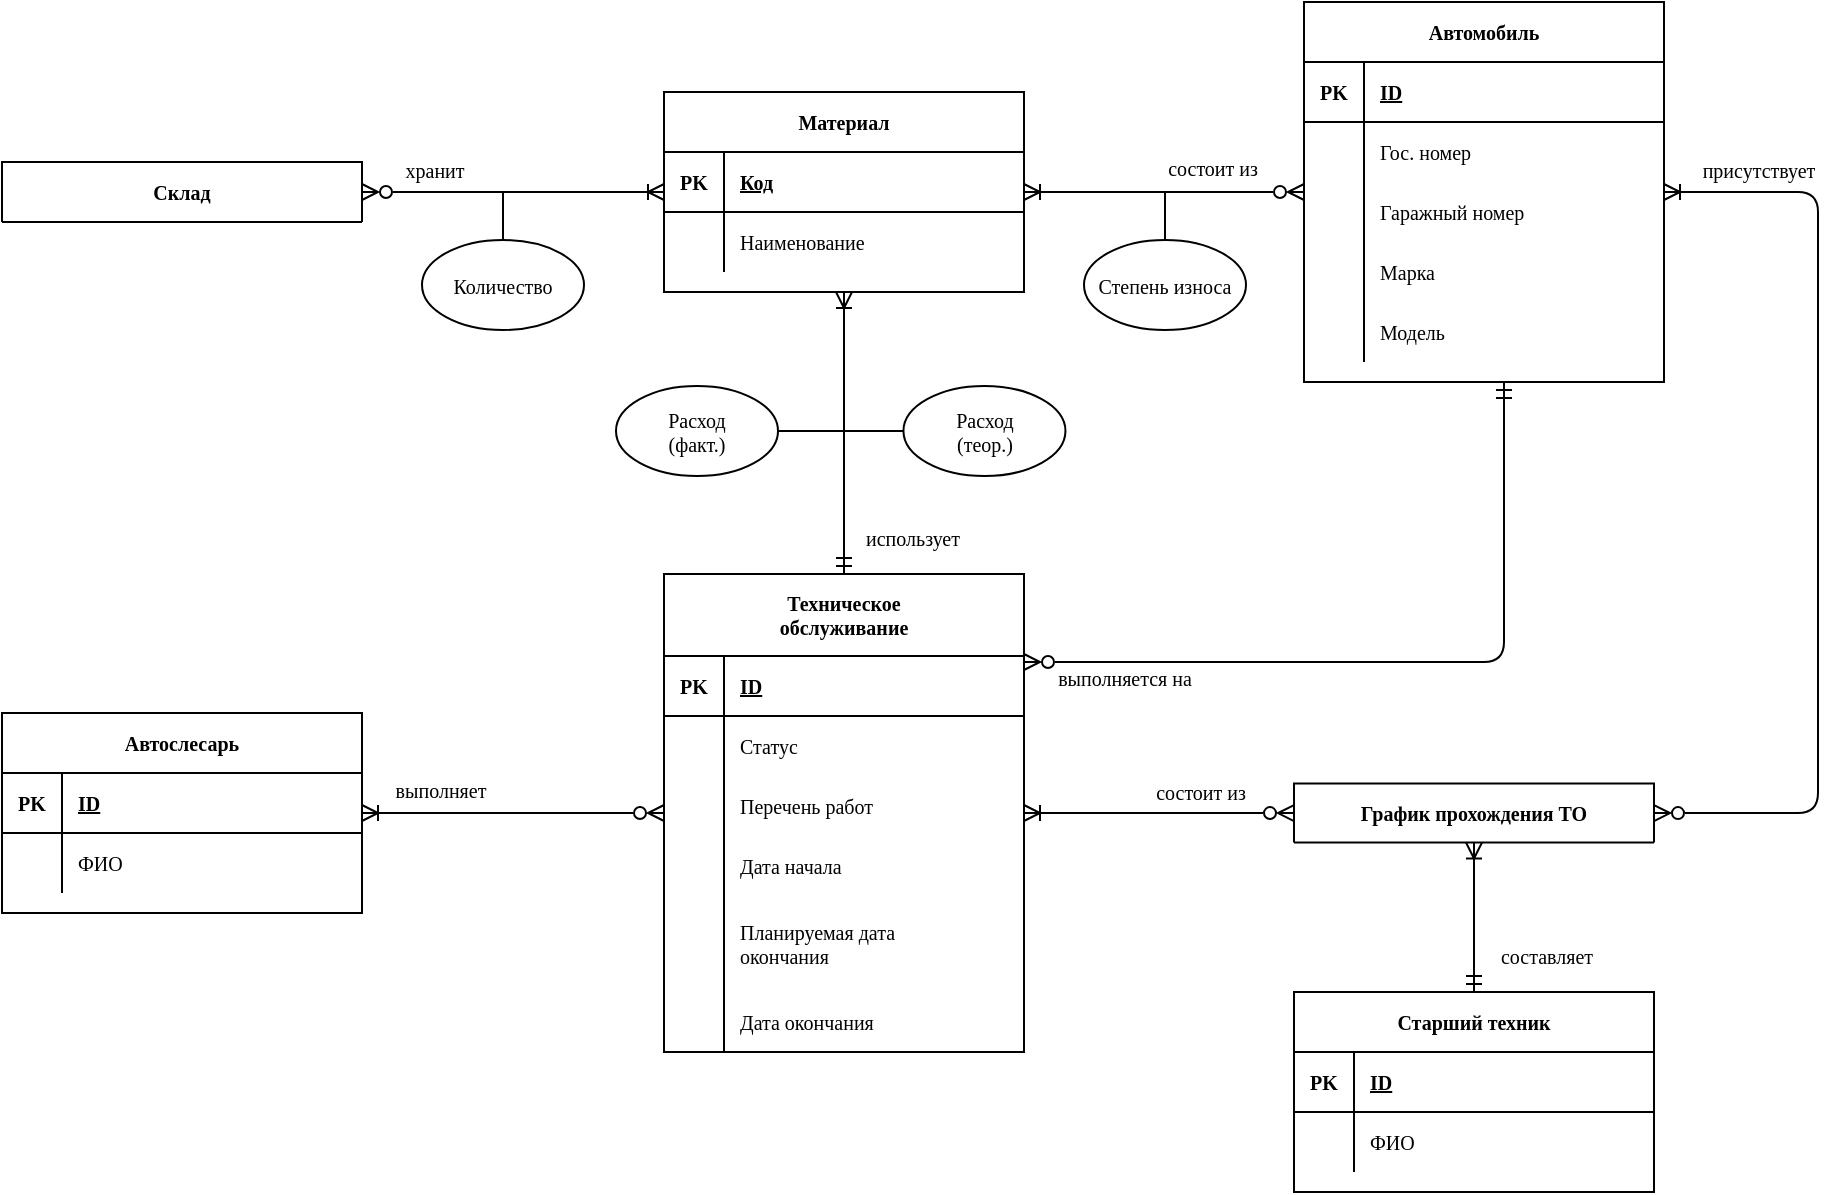 <mxfile version="18.2.0" type="google" pages="2"><diagram id="lzLrVIeKd0mTtdSl7XaX" name="хуета"><mxGraphModel grid="0" page="1" gridSize="10" guides="1" tooltips="1" connect="1" arrows="1" fold="1" pageScale="1" pageWidth="1169" pageHeight="827" math="0" shadow="0"><root><mxCell id="0"/><mxCell id="1" parent="0"/><mxCell id="pqRLHKVVmtVFbHuj1hi8-20" value="Техническое&#10;обслуживание" style="shape=table;startSize=41;container=1;collapsible=1;childLayout=tableLayout;fixedRows=1;rowLines=0;fontStyle=1;align=center;resizeLast=1;fontFamily=Roboto Mono;fontSource=https%3A%2F%2Ffonts.googleapis.com%2Fcss%3Ffamily%3DRoboto%2BMono;fontSize=10;labelBackgroundColor=none;" vertex="1" parent="1"><mxGeometry x="439" y="379" width="180" height="239" as="geometry"/></mxCell><mxCell id="pqRLHKVVmtVFbHuj1hi8-21" value="" style="shape=tableRow;horizontal=0;startSize=0;swimlaneHead=0;swimlaneBody=0;fillColor=none;collapsible=0;dropTarget=0;points=[[0,0.5],[1,0.5]];portConstraint=eastwest;top=0;left=0;right=0;bottom=1;fontFamily=Roboto Mono;fontSource=https%3A%2F%2Ffonts.googleapis.com%2Fcss%3Ffamily%3DRoboto%2BMono;fontSize=10;labelBackgroundColor=none;" vertex="1" parent="pqRLHKVVmtVFbHuj1hi8-20"><mxGeometry y="41" width="180" height="30" as="geometry"/></mxCell><mxCell id="pqRLHKVVmtVFbHuj1hi8-22" value="PK" style="shape=partialRectangle;connectable=0;fillColor=none;top=0;left=0;bottom=0;right=0;fontStyle=1;overflow=hidden;fontFamily=Roboto Mono;fontSource=https%3A%2F%2Ffonts.googleapis.com%2Fcss%3Ffamily%3DRoboto%2BMono;fontSize=10;labelBackgroundColor=none;" vertex="1" parent="pqRLHKVVmtVFbHuj1hi8-21"><mxGeometry width="30" height="30" as="geometry"><mxRectangle width="30" height="30" as="alternateBounds"/></mxGeometry></mxCell><mxCell id="pqRLHKVVmtVFbHuj1hi8-23" value="ID" style="shape=partialRectangle;connectable=0;fillColor=none;top=0;left=0;bottom=0;right=0;align=left;spacingLeft=6;fontStyle=5;overflow=hidden;fontFamily=Roboto Mono;fontSource=https%3A%2F%2Ffonts.googleapis.com%2Fcss%3Ffamily%3DRoboto%2BMono;fontSize=10;labelBackgroundColor=none;" vertex="1" parent="pqRLHKVVmtVFbHuj1hi8-21"><mxGeometry x="30" width="150" height="30" as="geometry"><mxRectangle width="150" height="30" as="alternateBounds"/></mxGeometry></mxCell><mxCell id="pqRLHKVVmtVFbHuj1hi8-24" value="" style="shape=tableRow;horizontal=0;startSize=0;swimlaneHead=0;swimlaneBody=0;fillColor=none;collapsible=0;dropTarget=0;points=[[0,0.5],[1,0.5]];portConstraint=eastwest;top=0;left=0;right=0;bottom=0;fontFamily=Roboto Mono;fontSource=https%3A%2F%2Ffonts.googleapis.com%2Fcss%3Ffamily%3DRoboto%2BMono;fontSize=10;labelBackgroundColor=none;" vertex="1" parent="pqRLHKVVmtVFbHuj1hi8-20"><mxGeometry y="71" width="180" height="30" as="geometry"/></mxCell><mxCell id="pqRLHKVVmtVFbHuj1hi8-25" value="" style="shape=partialRectangle;connectable=0;fillColor=none;top=0;left=0;bottom=0;right=0;editable=1;overflow=hidden;fontFamily=Roboto Mono;fontSource=https%3A%2F%2Ffonts.googleapis.com%2Fcss%3Ffamily%3DRoboto%2BMono;fontSize=10;labelBackgroundColor=none;" vertex="1" parent="pqRLHKVVmtVFbHuj1hi8-24"><mxGeometry width="30" height="30" as="geometry"><mxRectangle width="30" height="30" as="alternateBounds"/></mxGeometry></mxCell><mxCell id="pqRLHKVVmtVFbHuj1hi8-26" value="Статус" style="shape=partialRectangle;connectable=0;fillColor=none;top=0;left=0;bottom=0;right=0;align=left;spacingLeft=6;overflow=hidden;fontFamily=Roboto Mono;fontSource=https%3A%2F%2Ffonts.googleapis.com%2Fcss%3Ffamily%3DRoboto%2BMono;fontSize=10;labelBackgroundColor=none;" vertex="1" parent="pqRLHKVVmtVFbHuj1hi8-24"><mxGeometry x="30" width="150" height="30" as="geometry"><mxRectangle width="150" height="30" as="alternateBounds"/></mxGeometry></mxCell><mxCell id="pqRLHKVVmtVFbHuj1hi8-27" style="shape=tableRow;horizontal=0;startSize=0;swimlaneHead=0;swimlaneBody=0;fillColor=none;collapsible=0;dropTarget=0;points=[[0,0.5],[1,0.5]];portConstraint=eastwest;top=0;left=0;right=0;bottom=0;fontFamily=Roboto Mono;fontSource=https%3A%2F%2Ffonts.googleapis.com%2Fcss%3Ffamily%3DRoboto%2BMono;fontSize=10;labelBackgroundColor=none;" vertex="1" parent="pqRLHKVVmtVFbHuj1hi8-20"><mxGeometry y="101" width="180" height="30" as="geometry"/></mxCell><mxCell id="pqRLHKVVmtVFbHuj1hi8-28" style="shape=partialRectangle;connectable=0;fillColor=none;top=0;left=0;bottom=0;right=0;editable=1;overflow=hidden;fontFamily=Roboto Mono;fontSource=https%3A%2F%2Ffonts.googleapis.com%2Fcss%3Ffamily%3DRoboto%2BMono;fontSize=10;labelBackgroundColor=none;" vertex="1" parent="pqRLHKVVmtVFbHuj1hi8-27"><mxGeometry width="30" height="30" as="geometry"><mxRectangle width="30" height="30" as="alternateBounds"/></mxGeometry></mxCell><mxCell id="pqRLHKVVmtVFbHuj1hi8-29" value="Перечень работ" style="shape=partialRectangle;connectable=0;fillColor=none;top=0;left=0;bottom=0;right=0;align=left;spacingLeft=6;overflow=hidden;fontFamily=Roboto Mono;fontSource=https%3A%2F%2Ffonts.googleapis.com%2Fcss%3Ffamily%3DRoboto%2BMono;fontSize=10;labelBackgroundColor=none;" vertex="1" parent="pqRLHKVVmtVFbHuj1hi8-27"><mxGeometry x="30" width="150" height="30" as="geometry"><mxRectangle width="150" height="30" as="alternateBounds"/></mxGeometry></mxCell><mxCell id="pqRLHKVVmtVFbHuj1hi8-75" style="shape=tableRow;horizontal=0;startSize=0;swimlaneHead=0;swimlaneBody=0;fillColor=none;collapsible=0;dropTarget=0;points=[[0,0.5],[1,0.5]];portConstraint=eastwest;top=0;left=0;right=0;bottom=0;fontFamily=Roboto Mono;fontSource=https%3A%2F%2Ffonts.googleapis.com%2Fcss%3Ffamily%3DRoboto%2BMono;fontSize=10;labelBackgroundColor=none;" vertex="1" parent="pqRLHKVVmtVFbHuj1hi8-20"><mxGeometry y="131" width="180" height="30" as="geometry"/></mxCell><mxCell id="pqRLHKVVmtVFbHuj1hi8-76" style="shape=partialRectangle;connectable=0;fillColor=none;top=0;left=0;bottom=0;right=0;editable=1;overflow=hidden;fontFamily=Roboto Mono;fontSource=https%3A%2F%2Ffonts.googleapis.com%2Fcss%3Ffamily%3DRoboto%2BMono;fontSize=10;labelBackgroundColor=none;" vertex="1" parent="pqRLHKVVmtVFbHuj1hi8-75"><mxGeometry width="30" height="30" as="geometry"><mxRectangle width="30" height="30" as="alternateBounds"/></mxGeometry></mxCell><mxCell id="pqRLHKVVmtVFbHuj1hi8-77" value="Дата начала" style="shape=partialRectangle;connectable=0;fillColor=none;top=0;left=0;bottom=0;right=0;align=left;spacingLeft=6;overflow=hidden;fontFamily=Roboto Mono;fontSource=https%3A%2F%2Ffonts.googleapis.com%2Fcss%3Ffamily%3DRoboto%2BMono;fontSize=10;labelBackgroundColor=none;" vertex="1" parent="pqRLHKVVmtVFbHuj1hi8-75"><mxGeometry x="30" width="150" height="30" as="geometry"><mxRectangle width="150" height="30" as="alternateBounds"/></mxGeometry></mxCell><mxCell id="pqRLHKVVmtVFbHuj1hi8-78" style="shape=tableRow;horizontal=0;startSize=0;swimlaneHead=0;swimlaneBody=0;fillColor=none;collapsible=0;dropTarget=0;points=[[0,0.5],[1,0.5]];portConstraint=eastwest;top=0;left=0;right=0;bottom=0;fontFamily=Roboto Mono;fontSource=https%3A%2F%2Ffonts.googleapis.com%2Fcss%3Ffamily%3DRoboto%2BMono;fontSize=10;labelBackgroundColor=none;" vertex="1" parent="pqRLHKVVmtVFbHuj1hi8-20"><mxGeometry y="161" width="180" height="48" as="geometry"/></mxCell><mxCell id="pqRLHKVVmtVFbHuj1hi8-79" style="shape=partialRectangle;connectable=0;fillColor=none;top=0;left=0;bottom=0;right=0;editable=1;overflow=hidden;fontFamily=Roboto Mono;fontSource=https%3A%2F%2Ffonts.googleapis.com%2Fcss%3Ffamily%3DRoboto%2BMono;fontSize=10;labelBackgroundColor=none;" vertex="1" parent="pqRLHKVVmtVFbHuj1hi8-78"><mxGeometry width="30" height="48" as="geometry"><mxRectangle width="30" height="48" as="alternateBounds"/></mxGeometry></mxCell><mxCell id="pqRLHKVVmtVFbHuj1hi8-80" value="Планируемая дата&#10;окончания" style="shape=partialRectangle;connectable=0;fillColor=none;top=0;left=0;bottom=0;right=0;align=left;spacingLeft=6;overflow=hidden;fontFamily=Roboto Mono;fontSource=https%3A%2F%2Ffonts.googleapis.com%2Fcss%3Ffamily%3DRoboto%2BMono;fontSize=10;labelBackgroundColor=none;" vertex="1" parent="pqRLHKVVmtVFbHuj1hi8-78"><mxGeometry x="30" width="150" height="48" as="geometry"><mxRectangle width="150" height="48" as="alternateBounds"/></mxGeometry></mxCell><mxCell id="pqRLHKVVmtVFbHuj1hi8-81" style="shape=tableRow;horizontal=0;startSize=0;swimlaneHead=0;swimlaneBody=0;fillColor=none;collapsible=0;dropTarget=0;points=[[0,0.5],[1,0.5]];portConstraint=eastwest;top=0;left=0;right=0;bottom=0;fontFamily=Roboto Mono;fontSource=https%3A%2F%2Ffonts.googleapis.com%2Fcss%3Ffamily%3DRoboto%2BMono;fontSize=10;labelBackgroundColor=none;" vertex="1" parent="pqRLHKVVmtVFbHuj1hi8-20"><mxGeometry y="209" width="180" height="30" as="geometry"/></mxCell><mxCell id="pqRLHKVVmtVFbHuj1hi8-82" style="shape=partialRectangle;connectable=0;fillColor=none;top=0;left=0;bottom=0;right=0;editable=1;overflow=hidden;fontFamily=Roboto Mono;fontSource=https%3A%2F%2Ffonts.googleapis.com%2Fcss%3Ffamily%3DRoboto%2BMono;fontSize=10;labelBackgroundColor=none;" vertex="1" parent="pqRLHKVVmtVFbHuj1hi8-81"><mxGeometry width="30" height="30" as="geometry"><mxRectangle width="30" height="30" as="alternateBounds"/></mxGeometry></mxCell><mxCell id="pqRLHKVVmtVFbHuj1hi8-83" value="Дата окончания" style="shape=partialRectangle;connectable=0;fillColor=none;top=0;left=0;bottom=0;right=0;align=left;spacingLeft=6;overflow=hidden;fontFamily=Roboto Mono;fontSource=https%3A%2F%2Ffonts.googleapis.com%2Fcss%3Ffamily%3DRoboto%2BMono;fontSize=10;labelBackgroundColor=none;" vertex="1" parent="pqRLHKVVmtVFbHuj1hi8-81"><mxGeometry x="30" width="150" height="30" as="geometry"><mxRectangle width="150" height="30" as="alternateBounds"/></mxGeometry></mxCell><mxCell id="pqRLHKVVmtVFbHuj1hi8-1" value="Автомобиль" style="shape=table;startSize=30;container=1;collapsible=1;childLayout=tableLayout;fixedRows=1;rowLines=0;fontStyle=1;align=center;resizeLast=1;fontFamily=Roboto Mono;fontSource=https%3A%2F%2Ffonts.googleapis.com%2Fcss%3Ffamily%3DRoboto%2BMono;fontSize=10;labelBackgroundColor=none;" vertex="1" parent="1"><mxGeometry x="759" y="93" width="180" height="190" as="geometry"/></mxCell><mxCell id="pqRLHKVVmtVFbHuj1hi8-2" value="" style="shape=tableRow;horizontal=0;startSize=0;swimlaneHead=0;swimlaneBody=0;fillColor=none;collapsible=0;dropTarget=0;points=[[0,0.5],[1,0.5]];portConstraint=eastwest;top=0;left=0;right=0;bottom=1;fontFamily=Roboto Mono;fontSource=https%3A%2F%2Ffonts.googleapis.com%2Fcss%3Ffamily%3DRoboto%2BMono;fontSize=10;labelBackgroundColor=none;" vertex="1" parent="pqRLHKVVmtVFbHuj1hi8-1"><mxGeometry y="30" width="180" height="30" as="geometry"/></mxCell><mxCell id="pqRLHKVVmtVFbHuj1hi8-3" value="PK" style="shape=partialRectangle;connectable=0;fillColor=none;top=0;left=0;bottom=0;right=0;fontStyle=1;overflow=hidden;fontFamily=Roboto Mono;fontSource=https%3A%2F%2Ffonts.googleapis.com%2Fcss%3Ffamily%3DRoboto%2BMono;fontSize=10;labelBackgroundColor=none;" vertex="1" parent="pqRLHKVVmtVFbHuj1hi8-2"><mxGeometry width="30" height="30" as="geometry"><mxRectangle width="30" height="30" as="alternateBounds"/></mxGeometry></mxCell><mxCell id="pqRLHKVVmtVFbHuj1hi8-4" value="ID" style="shape=partialRectangle;connectable=0;fillColor=none;top=0;left=0;bottom=0;right=0;align=left;spacingLeft=6;fontStyle=5;overflow=hidden;fontFamily=Roboto Mono;fontSource=https%3A%2F%2Ffonts.googleapis.com%2Fcss%3Ffamily%3DRoboto%2BMono;fontSize=10;labelBackgroundColor=none;" vertex="1" parent="pqRLHKVVmtVFbHuj1hi8-2"><mxGeometry x="30" width="150" height="30" as="geometry"><mxRectangle width="150" height="30" as="alternateBounds"/></mxGeometry></mxCell><mxCell id="pqRLHKVVmtVFbHuj1hi8-5" value="" style="shape=tableRow;horizontal=0;startSize=0;swimlaneHead=0;swimlaneBody=0;fillColor=none;collapsible=0;dropTarget=0;points=[[0,0.5],[1,0.5]];portConstraint=eastwest;top=0;left=0;right=0;bottom=0;fontFamily=Roboto Mono;fontSource=https%3A%2F%2Ffonts.googleapis.com%2Fcss%3Ffamily%3DRoboto%2BMono;fontSize=10;labelBackgroundColor=none;" vertex="1" parent="pqRLHKVVmtVFbHuj1hi8-1"><mxGeometry y="60" width="180" height="30" as="geometry"/></mxCell><mxCell id="pqRLHKVVmtVFbHuj1hi8-6" value="" style="shape=partialRectangle;connectable=0;fillColor=none;top=0;left=0;bottom=0;right=0;editable=1;overflow=hidden;fontFamily=Roboto Mono;fontSource=https%3A%2F%2Ffonts.googleapis.com%2Fcss%3Ffamily%3DRoboto%2BMono;fontSize=10;labelBackgroundColor=none;" vertex="1" parent="pqRLHKVVmtVFbHuj1hi8-5"><mxGeometry width="30" height="30" as="geometry"><mxRectangle width="30" height="30" as="alternateBounds"/></mxGeometry></mxCell><mxCell id="pqRLHKVVmtVFbHuj1hi8-7" value="Гос. номер" style="shape=partialRectangle;connectable=0;fillColor=none;top=0;left=0;bottom=0;right=0;align=left;spacingLeft=6;overflow=hidden;fontFamily=Roboto Mono;fontSource=https%3A%2F%2Ffonts.googleapis.com%2Fcss%3Ffamily%3DRoboto%2BMono;fontSize=10;labelBackgroundColor=none;" vertex="1" parent="pqRLHKVVmtVFbHuj1hi8-5"><mxGeometry x="30" width="150" height="30" as="geometry"><mxRectangle width="150" height="30" as="alternateBounds"/></mxGeometry></mxCell><mxCell id="pqRLHKVVmtVFbHuj1hi8-17" style="shape=tableRow;horizontal=0;startSize=0;swimlaneHead=0;swimlaneBody=0;fillColor=none;collapsible=0;dropTarget=0;points=[[0,0.5],[1,0.5]];portConstraint=eastwest;top=0;left=0;right=0;bottom=0;fontFamily=Roboto Mono;fontSource=https%3A%2F%2Ffonts.googleapis.com%2Fcss%3Ffamily%3DRoboto%2BMono;fontSize=10;labelBackgroundColor=none;" vertex="1" parent="pqRLHKVVmtVFbHuj1hi8-1"><mxGeometry y="90" width="180" height="30" as="geometry"/></mxCell><mxCell id="pqRLHKVVmtVFbHuj1hi8-18" style="shape=partialRectangle;connectable=0;fillColor=none;top=0;left=0;bottom=0;right=0;editable=1;overflow=hidden;fontFamily=Roboto Mono;fontSource=https%3A%2F%2Ffonts.googleapis.com%2Fcss%3Ffamily%3DRoboto%2BMono;fontSize=10;labelBackgroundColor=none;" vertex="1" parent="pqRLHKVVmtVFbHuj1hi8-17"><mxGeometry width="30" height="30" as="geometry"><mxRectangle width="30" height="30" as="alternateBounds"/></mxGeometry></mxCell><mxCell id="pqRLHKVVmtVFbHuj1hi8-19" value="Гаражный номер" style="shape=partialRectangle;connectable=0;fillColor=none;top=0;left=0;bottom=0;right=0;align=left;spacingLeft=6;overflow=hidden;fontFamily=Roboto Mono;fontSource=https%3A%2F%2Ffonts.googleapis.com%2Fcss%3Ffamily%3DRoboto%2BMono;fontSize=10;labelBackgroundColor=none;" vertex="1" parent="pqRLHKVVmtVFbHuj1hi8-17"><mxGeometry x="30" width="150" height="30" as="geometry"><mxRectangle width="150" height="30" as="alternateBounds"/></mxGeometry></mxCell><mxCell id="pqRLHKVVmtVFbHuj1hi8-14" style="shape=tableRow;horizontal=0;startSize=0;swimlaneHead=0;swimlaneBody=0;fillColor=none;collapsible=0;dropTarget=0;points=[[0,0.5],[1,0.5]];portConstraint=eastwest;top=0;left=0;right=0;bottom=0;fontFamily=Roboto Mono;fontSource=https%3A%2F%2Ffonts.googleapis.com%2Fcss%3Ffamily%3DRoboto%2BMono;fontSize=10;labelBackgroundColor=none;" vertex="1" parent="pqRLHKVVmtVFbHuj1hi8-1"><mxGeometry y="120" width="180" height="30" as="geometry"/></mxCell><mxCell id="pqRLHKVVmtVFbHuj1hi8-15" style="shape=partialRectangle;connectable=0;fillColor=none;top=0;left=0;bottom=0;right=0;editable=1;overflow=hidden;fontFamily=Roboto Mono;fontSource=https%3A%2F%2Ffonts.googleapis.com%2Fcss%3Ffamily%3DRoboto%2BMono;fontSize=10;labelBackgroundColor=none;" vertex="1" parent="pqRLHKVVmtVFbHuj1hi8-14"><mxGeometry width="30" height="30" as="geometry"><mxRectangle width="30" height="30" as="alternateBounds"/></mxGeometry></mxCell><mxCell id="pqRLHKVVmtVFbHuj1hi8-16" value="Марка" style="shape=partialRectangle;connectable=0;fillColor=none;top=0;left=0;bottom=0;right=0;align=left;spacingLeft=6;overflow=hidden;fontFamily=Roboto Mono;fontSource=https%3A%2F%2Ffonts.googleapis.com%2Fcss%3Ffamily%3DRoboto%2BMono;fontSize=10;labelBackgroundColor=none;" vertex="1" parent="pqRLHKVVmtVFbHuj1hi8-14"><mxGeometry x="30" width="150" height="30" as="geometry"><mxRectangle width="150" height="30" as="alternateBounds"/></mxGeometry></mxCell><mxCell id="pqRLHKVVmtVFbHuj1hi8-11" style="shape=tableRow;horizontal=0;startSize=0;swimlaneHead=0;swimlaneBody=0;fillColor=none;collapsible=0;dropTarget=0;points=[[0,0.5],[1,0.5]];portConstraint=eastwest;top=0;left=0;right=0;bottom=0;fontFamily=Roboto Mono;fontSource=https%3A%2F%2Ffonts.googleapis.com%2Fcss%3Ffamily%3DRoboto%2BMono;fontSize=10;labelBackgroundColor=none;" vertex="1" parent="pqRLHKVVmtVFbHuj1hi8-1"><mxGeometry y="150" width="180" height="30" as="geometry"/></mxCell><mxCell id="pqRLHKVVmtVFbHuj1hi8-12" style="shape=partialRectangle;connectable=0;fillColor=none;top=0;left=0;bottom=0;right=0;editable=1;overflow=hidden;fontFamily=Roboto Mono;fontSource=https%3A%2F%2Ffonts.googleapis.com%2Fcss%3Ffamily%3DRoboto%2BMono;fontSize=10;labelBackgroundColor=none;" vertex="1" parent="pqRLHKVVmtVFbHuj1hi8-11"><mxGeometry width="30" height="30" as="geometry"><mxRectangle width="30" height="30" as="alternateBounds"/></mxGeometry></mxCell><mxCell id="pqRLHKVVmtVFbHuj1hi8-13" value="Модель" style="shape=partialRectangle;connectable=0;fillColor=none;top=0;left=0;bottom=0;right=0;align=left;spacingLeft=6;overflow=hidden;fontFamily=Roboto Mono;fontSource=https%3A%2F%2Ffonts.googleapis.com%2Fcss%3Ffamily%3DRoboto%2BMono;fontSize=10;labelBackgroundColor=none;" vertex="1" parent="pqRLHKVVmtVFbHuj1hi8-11"><mxGeometry x="30" width="150" height="30" as="geometry"><mxRectangle width="150" height="30" as="alternateBounds"/></mxGeometry></mxCell><mxCell id="pqRLHKVVmtVFbHuj1hi8-43" style="edgeStyle=orthogonalEdgeStyle;curved=0;rounded=1;sketch=0;orthogonalLoop=1;jettySize=auto;html=1;endArrow=ERoneToMany;endFill=0;startArrow=ERzeroToMany;startFill=0;fontFamily=Roboto Mono;fontSource=https%3A%2F%2Ffonts.googleapis.com%2Fcss%3Ffamily%3DRoboto%2BMono;fontSize=10;labelBackgroundColor=none;" edge="1" parent="1" source="pqRLHKVVmtVFbHuj1hi8-20" target="pqRLHKVVmtVFbHuj1hi8-36"><mxGeometry relative="1" as="geometry"/></mxCell><mxCell id="pqRLHKVVmtVFbHuj1hi8-44" value="выполняет" style="edgeLabel;html=1;align=center;verticalAlign=middle;resizable=0;points=[];fontFamily=Roboto Mono;fontSource=https%3A%2F%2Ffonts.googleapis.com%2Fcss%3Ffamily%3DRoboto%2BMono;fontSize=10;labelBackgroundColor=none;" vertex="1" connectable="0" parent="pqRLHKVVmtVFbHuj1hi8-43"><mxGeometry x="0.257" y="-3" relative="1" as="geometry"><mxPoint x="-17" y="-9" as="offset"/></mxGeometry></mxCell><mxCell id="pqRLHKVVmtVFbHuj1hi8-54" style="edgeStyle=orthogonalEdgeStyle;curved=0;rounded=1;sketch=0;orthogonalLoop=1;jettySize=auto;html=1;fontFamily=Roboto Mono;fontSource=https%3A%2F%2Ffonts.googleapis.com%2Fcss%3Ffamily%3DRoboto%2BMono;fontSize=10;startArrow=ERzeroToMany;startFill=0;endArrow=ERmandOne;endFill=0;labelBackgroundColor=none;" edge="1" parent="1" source="pqRLHKVVmtVFbHuj1hi8-20" target="pqRLHKVVmtVFbHuj1hi8-1"><mxGeometry relative="1" as="geometry"><Array as="points"><mxPoint x="605" y="423"/><mxPoint x="859" y="423"/></Array></mxGeometry></mxCell><mxCell id="pqRLHKVVmtVFbHuj1hi8-55" value="выполняется на" style="edgeLabel;html=1;align=center;verticalAlign=middle;resizable=0;points=[];fontSize=10;fontFamily=Roboto Mono;fontSource=https%3A%2F%2Ffonts.googleapis.com%2Fcss%3Ffamily%3DRoboto%2BMono;labelBackgroundColor=none;" vertex="1" connectable="0" parent="pqRLHKVVmtVFbHuj1hi8-54"><mxGeometry x="-0.349" relative="1" as="geometry"><mxPoint x="-74" y="8" as="offset"/></mxGeometry></mxCell><mxCell id="pqRLHKVVmtVFbHuj1hi8-87" style="edgeStyle=orthogonalEdgeStyle;curved=0;rounded=1;sketch=0;orthogonalLoop=1;jettySize=auto;html=1;fontFamily=Roboto Mono;fontSource=https%3A%2F%2Ffonts.googleapis.com%2Fcss%3Ffamily%3DRoboto%2BMono;fontSize=10;startArrow=ERoneToMany;startFill=0;endArrow=ERzeroToMany;endFill=0;labelBackgroundColor=none;" edge="1" parent="1" source="pqRLHKVVmtVFbHuj1hi8-20" target="pqRLHKVVmtVFbHuj1hi8-56"><mxGeometry relative="1" as="geometry"/></mxCell><mxCell id="pqRLHKVVmtVFbHuj1hi8-88" value="состоит из" style="edgeLabel;html=1;align=center;verticalAlign=middle;resizable=0;points=[];fontSize=10;fontFamily=Roboto Mono;fontSource=https%3A%2F%2Ffonts.googleapis.com%2Fcss%3Ffamily%3DRoboto%2BMono;labelBackgroundColor=none;" vertex="1" connectable="0" parent="pqRLHKVVmtVFbHuj1hi8-87"><mxGeometry x="-0.823" y="-2" relative="1" as="geometry"><mxPoint x="76" y="-13" as="offset"/></mxGeometry></mxCell><mxCell id="pqRLHKVVmtVFbHuj1hi8-36" value="Автослесарь" style="shape=table;startSize=30;container=1;collapsible=1;childLayout=tableLayout;fixedRows=1;rowLines=0;fontStyle=1;align=center;resizeLast=1;fontFamily=Roboto Mono;fontSource=https%3A%2F%2Ffonts.googleapis.com%2Fcss%3Ffamily%3DRoboto%2BMono;fontSize=10;labelBackgroundColor=none;" vertex="1" parent="1"><mxGeometry x="108" y="448.5" width="180" height="100" as="geometry"/></mxCell><mxCell id="pqRLHKVVmtVFbHuj1hi8-37" value="" style="shape=tableRow;horizontal=0;startSize=0;swimlaneHead=0;swimlaneBody=0;fillColor=none;collapsible=0;dropTarget=0;points=[[0,0.5],[1,0.5]];portConstraint=eastwest;top=0;left=0;right=0;bottom=1;fontFamily=Roboto Mono;fontSource=https%3A%2F%2Ffonts.googleapis.com%2Fcss%3Ffamily%3DRoboto%2BMono;fontSize=10;labelBackgroundColor=none;" vertex="1" parent="pqRLHKVVmtVFbHuj1hi8-36"><mxGeometry y="30" width="180" height="30" as="geometry"/></mxCell><mxCell id="pqRLHKVVmtVFbHuj1hi8-38" value="PK" style="shape=partialRectangle;connectable=0;fillColor=none;top=0;left=0;bottom=0;right=0;fontStyle=1;overflow=hidden;fontFamily=Roboto Mono;fontSource=https%3A%2F%2Ffonts.googleapis.com%2Fcss%3Ffamily%3DRoboto%2BMono;fontSize=10;labelBackgroundColor=none;" vertex="1" parent="pqRLHKVVmtVFbHuj1hi8-37"><mxGeometry width="30" height="30" as="geometry"><mxRectangle width="30" height="30" as="alternateBounds"/></mxGeometry></mxCell><mxCell id="pqRLHKVVmtVFbHuj1hi8-39" value="ID" style="shape=partialRectangle;connectable=0;fillColor=none;top=0;left=0;bottom=0;right=0;align=left;spacingLeft=6;fontStyle=5;overflow=hidden;fontFamily=Roboto Mono;fontSource=https%3A%2F%2Ffonts.googleapis.com%2Fcss%3Ffamily%3DRoboto%2BMono;fontSize=10;labelBackgroundColor=none;" vertex="1" parent="pqRLHKVVmtVFbHuj1hi8-37"><mxGeometry x="30" width="150" height="30" as="geometry"><mxRectangle width="150" height="30" as="alternateBounds"/></mxGeometry></mxCell><mxCell id="pqRLHKVVmtVFbHuj1hi8-40" value="" style="shape=tableRow;horizontal=0;startSize=0;swimlaneHead=0;swimlaneBody=0;fillColor=none;collapsible=0;dropTarget=0;points=[[0,0.5],[1,0.5]];portConstraint=eastwest;top=0;left=0;right=0;bottom=0;fontFamily=Roboto Mono;fontSource=https%3A%2F%2Ffonts.googleapis.com%2Fcss%3Ffamily%3DRoboto%2BMono;fontSize=10;labelBackgroundColor=none;" vertex="1" parent="pqRLHKVVmtVFbHuj1hi8-36"><mxGeometry y="60" width="180" height="30" as="geometry"/></mxCell><mxCell id="pqRLHKVVmtVFbHuj1hi8-41" value="" style="shape=partialRectangle;connectable=0;fillColor=none;top=0;left=0;bottom=0;right=0;editable=1;overflow=hidden;fontFamily=Roboto Mono;fontSource=https%3A%2F%2Ffonts.googleapis.com%2Fcss%3Ffamily%3DRoboto%2BMono;fontSize=10;labelBackgroundColor=none;" vertex="1" parent="pqRLHKVVmtVFbHuj1hi8-40"><mxGeometry width="30" height="30" as="geometry"><mxRectangle width="30" height="30" as="alternateBounds"/></mxGeometry></mxCell><mxCell id="pqRLHKVVmtVFbHuj1hi8-42" value="ФИО" style="shape=partialRectangle;connectable=0;fillColor=none;top=0;left=0;bottom=0;right=0;align=left;spacingLeft=6;overflow=hidden;fontFamily=Roboto Mono;fontSource=https%3A%2F%2Ffonts.googleapis.com%2Fcss%3Ffamily%3DRoboto%2BMono;fontSize=10;labelBackgroundColor=none;" vertex="1" parent="pqRLHKVVmtVFbHuj1hi8-40"><mxGeometry x="30" width="150" height="30" as="geometry"><mxRectangle width="150" height="30" as="alternateBounds"/></mxGeometry></mxCell><mxCell id="pqRLHKVVmtVFbHuj1hi8-73" style="edgeStyle=orthogonalEdgeStyle;curved=0;rounded=1;sketch=0;orthogonalLoop=1;jettySize=auto;html=1;fontFamily=Roboto Mono;fontSource=https%3A%2F%2Ffonts.googleapis.com%2Fcss%3Ffamily%3DRoboto%2BMono;fontSize=10;startArrow=ERzeroToMany;startFill=0;endArrow=ERoneToMany;endFill=0;labelBackgroundColor=none;" edge="1" parent="1" source="pqRLHKVVmtVFbHuj1hi8-56" target="pqRLHKVVmtVFbHuj1hi8-1"><mxGeometry relative="1" as="geometry"><Array as="points"><mxPoint x="1016" y="499"/><mxPoint x="1016" y="188"/></Array></mxGeometry></mxCell><mxCell id="pqRLHKVVmtVFbHuj1hi8-74" value="присутствует" style="edgeLabel;html=1;align=center;verticalAlign=middle;resizable=0;points=[];fontSize=10;fontFamily=Roboto Mono;fontSource=https%3A%2F%2Ffonts.googleapis.com%2Fcss%3Ffamily%3DRoboto%2BMono;labelBackgroundColor=none;" vertex="1" connectable="0" parent="pqRLHKVVmtVFbHuj1hi8-73"><mxGeometry x="0.299" y="-2" relative="1" as="geometry"><mxPoint x="-32" y="-99" as="offset"/></mxGeometry></mxCell><mxCell id="pqRLHKVVmtVFbHuj1hi8-56" value="График прохождения ТО" style="shape=table;startSize=30;container=1;collapsible=1;childLayout=tableLayout;fixedRows=0;rowLines=0;fontStyle=1;align=center;resizeLast=1;fontFamily=Roboto Mono;fontSource=https%3A%2F%2Ffonts.googleapis.com%2Fcss%3Ffamily%3DRoboto%2BMono;fontSize=10;swimlaneLine=1;columnLines=1;top=1;bottom=1;dropTarget=1;resizable=1;labelBackgroundColor=none;resizeLastRow=1;" vertex="1" parent="1"><mxGeometry x="754" y="483.75" width="180" height="29.5" as="geometry"/></mxCell><mxCell id="pqRLHKVVmtVFbHuj1hi8-57" value="" style="shape=tableRow;horizontal=0;startSize=0;swimlaneHead=0;swimlaneBody=0;fillColor=none;collapsible=0;dropTarget=0;points=[[0,0.5],[1,0.5]];portConstraint=eastwest;top=0;left=0;right=0;bottom=1;fontFamily=Roboto Mono;fontSource=https%3A%2F%2Ffonts.googleapis.com%2Fcss%3Ffamily%3DRoboto%2BMono;fontSize=10;labelBackgroundColor=none;" vertex="1" visible="0" parent="pqRLHKVVmtVFbHuj1hi8-56"><mxGeometry y="30" width="180" height="3" as="geometry"/></mxCell><mxCell id="pqRLHKVVmtVFbHuj1hi8-58" value="" style="shape=partialRectangle;connectable=0;fillColor=none;top=0;left=0;bottom=0;right=0;fontStyle=1;overflow=hidden;fontFamily=Roboto Mono;fontSource=https%3A%2F%2Ffonts.googleapis.com%2Fcss%3Ffamily%3DRoboto%2BMono;fontSize=10;labelBackgroundColor=none;" vertex="1" parent="pqRLHKVVmtVFbHuj1hi8-57"><mxGeometry width="30" height="3" as="geometry"><mxRectangle width="30" height="3" as="alternateBounds"/></mxGeometry></mxCell><mxCell id="pqRLHKVVmtVFbHuj1hi8-59" value="" style="shape=partialRectangle;connectable=0;fillColor=none;top=0;left=0;bottom=0;right=0;align=left;spacingLeft=6;fontStyle=5;overflow=hidden;fontFamily=Roboto Mono;fontSource=https%3A%2F%2Ffonts.googleapis.com%2Fcss%3Ffamily%3DRoboto%2BMono;fontSize=10;labelBackgroundColor=none;" vertex="1" parent="pqRLHKVVmtVFbHuj1hi8-57"><mxGeometry x="30" width="150" height="3" as="geometry"><mxRectangle width="150" height="3" as="alternateBounds"/></mxGeometry></mxCell><mxCell id="pqRLHKVVmtVFbHuj1hi8-71" style="edgeStyle=orthogonalEdgeStyle;curved=0;rounded=1;sketch=0;orthogonalLoop=1;jettySize=auto;html=1;fontFamily=Roboto Mono;fontSource=https%3A%2F%2Ffonts.googleapis.com%2Fcss%3Ffamily%3DRoboto%2BMono;fontSize=10;startArrow=ERmandOne;startFill=0;endArrow=ERoneToMany;endFill=0;labelBackgroundColor=none;" edge="1" parent="1" source="pqRLHKVVmtVFbHuj1hi8-63" target="pqRLHKVVmtVFbHuj1hi8-56"><mxGeometry relative="1" as="geometry"/></mxCell><mxCell id="pqRLHKVVmtVFbHuj1hi8-72" value="составляет" style="edgeLabel;html=1;align=center;verticalAlign=middle;resizable=0;points=[];fontSize=10;fontFamily=Roboto Mono;fontSource=https%3A%2F%2Ffonts.googleapis.com%2Fcss%3Ffamily%3DRoboto%2BMono;labelBackgroundColor=none;" vertex="1" connectable="0" parent="pqRLHKVVmtVFbHuj1hi8-71"><mxGeometry x="-0.27" relative="1" as="geometry"><mxPoint x="36" y="9" as="offset"/></mxGeometry></mxCell><mxCell id="pqRLHKVVmtVFbHuj1hi8-63" value="Старший техник" style="shape=table;startSize=30;container=1;collapsible=1;childLayout=tableLayout;fixedRows=1;rowLines=0;fontStyle=1;align=center;resizeLast=1;fontFamily=Roboto Mono;fontSource=https%3A%2F%2Ffonts.googleapis.com%2Fcss%3Ffamily%3DRoboto%2BMono;fontSize=10;labelBackgroundColor=none;" vertex="1" parent="1"><mxGeometry x="754" y="588" width="180" height="100" as="geometry"/></mxCell><mxCell id="pqRLHKVVmtVFbHuj1hi8-64" value="" style="shape=tableRow;horizontal=0;startSize=0;swimlaneHead=0;swimlaneBody=0;fillColor=none;collapsible=0;dropTarget=0;points=[[0,0.5],[1,0.5]];portConstraint=eastwest;top=0;left=0;right=0;bottom=1;fontFamily=Roboto Mono;fontSource=https%3A%2F%2Ffonts.googleapis.com%2Fcss%3Ffamily%3DRoboto%2BMono;fontSize=10;labelBackgroundColor=none;" vertex="1" parent="pqRLHKVVmtVFbHuj1hi8-63"><mxGeometry y="30" width="180" height="30" as="geometry"/></mxCell><mxCell id="pqRLHKVVmtVFbHuj1hi8-65" value="PK" style="shape=partialRectangle;connectable=0;fillColor=none;top=0;left=0;bottom=0;right=0;fontStyle=1;overflow=hidden;fontFamily=Roboto Mono;fontSource=https%3A%2F%2Ffonts.googleapis.com%2Fcss%3Ffamily%3DRoboto%2BMono;fontSize=10;labelBackgroundColor=none;" vertex="1" parent="pqRLHKVVmtVFbHuj1hi8-64"><mxGeometry width="30" height="30" as="geometry"><mxRectangle width="30" height="30" as="alternateBounds"/></mxGeometry></mxCell><mxCell id="pqRLHKVVmtVFbHuj1hi8-66" value="ID" style="shape=partialRectangle;connectable=0;fillColor=none;top=0;left=0;bottom=0;right=0;align=left;spacingLeft=6;fontStyle=5;overflow=hidden;fontFamily=Roboto Mono;fontSource=https%3A%2F%2Ffonts.googleapis.com%2Fcss%3Ffamily%3DRoboto%2BMono;fontSize=10;labelBackgroundColor=none;" vertex="1" parent="pqRLHKVVmtVFbHuj1hi8-64"><mxGeometry x="30" width="150" height="30" as="geometry"><mxRectangle width="150" height="30" as="alternateBounds"/></mxGeometry></mxCell><mxCell id="pqRLHKVVmtVFbHuj1hi8-67" value="" style="shape=tableRow;horizontal=0;startSize=0;swimlaneHead=0;swimlaneBody=0;fillColor=none;collapsible=0;dropTarget=0;points=[[0,0.5],[1,0.5]];portConstraint=eastwest;top=0;left=0;right=0;bottom=0;fontFamily=Roboto Mono;fontSource=https%3A%2F%2Ffonts.googleapis.com%2Fcss%3Ffamily%3DRoboto%2BMono;fontSize=10;labelBackgroundColor=none;" vertex="1" parent="pqRLHKVVmtVFbHuj1hi8-63"><mxGeometry y="60" width="180" height="30" as="geometry"/></mxCell><mxCell id="pqRLHKVVmtVFbHuj1hi8-68" value="" style="shape=partialRectangle;connectable=0;fillColor=none;top=0;left=0;bottom=0;right=0;editable=1;overflow=hidden;fontFamily=Roboto Mono;fontSource=https%3A%2F%2Ffonts.googleapis.com%2Fcss%3Ffamily%3DRoboto%2BMono;fontSize=10;labelBackgroundColor=none;" vertex="1" parent="pqRLHKVVmtVFbHuj1hi8-67"><mxGeometry width="30" height="30" as="geometry"><mxRectangle width="30" height="30" as="alternateBounds"/></mxGeometry></mxCell><mxCell id="pqRLHKVVmtVFbHuj1hi8-69" value="ФИО" style="shape=partialRectangle;connectable=0;fillColor=none;top=0;left=0;bottom=0;right=0;align=left;spacingLeft=6;overflow=hidden;fontFamily=Roboto Mono;fontSource=https%3A%2F%2Ffonts.googleapis.com%2Fcss%3Ffamily%3DRoboto%2BMono;fontSize=10;labelBackgroundColor=none;" vertex="1" parent="pqRLHKVVmtVFbHuj1hi8-67"><mxGeometry x="30" width="150" height="30" as="geometry"><mxRectangle width="150" height="30" as="alternateBounds"/></mxGeometry></mxCell><mxCell id="pqRLHKVVmtVFbHuj1hi8-48" style="edgeStyle=orthogonalEdgeStyle;curved=0;rounded=1;sketch=0;orthogonalLoop=1;jettySize=auto;html=1;startArrow=ERoneToMany;startFill=0;endArrow=ERzeroToMany;endFill=0;fontFamily=Roboto Mono;fontSource=https%3A%2F%2Ffonts.googleapis.com%2Fcss%3Ffamily%3DRoboto%2BMono;fontSize=10;labelBackgroundColor=none;" edge="1" parent="1" source="pqRLHKVVmtVFbHuj1hi8-92" target="pqRLHKVVmtVFbHuj1hi8-1"><mxGeometry relative="1" as="geometry"><mxPoint x="489" y="188" as="sourcePoint"/></mxGeometry></mxCell><mxCell id="pqRLHKVVmtVFbHuj1hi8-49" value="состоит из" style="edgeLabel;html=1;align=center;verticalAlign=middle;resizable=0;points=[];fontFamily=Roboto Mono;fontSource=https%3A%2F%2Ffonts.googleapis.com%2Fcss%3Ffamily%3DRoboto%2BMono;fontSize=10;labelBackgroundColor=none;" vertex="1" connectable="0" parent="pqRLHKVVmtVFbHuj1hi8-48"><mxGeometry x="0.285" y="-1" relative="1" as="geometry"><mxPoint x="4" y="-13" as="offset"/></mxGeometry></mxCell><mxCell id="pqRLHKVVmtVFbHuj1hi8-102" style="edgeStyle=orthogonalEdgeStyle;curved=0;rounded=1;sketch=0;orthogonalLoop=1;jettySize=auto;html=1;fontFamily=Roboto Mono;fontSource=https%3A%2F%2Ffonts.googleapis.com%2Fcss%3Ffamily%3DRoboto%2BMono;fontSize=10;startArrow=ERoneToMany;startFill=0;endArrow=ERmandOne;endFill=0;labelBackgroundColor=none;" edge="1" parent="1" source="pqRLHKVVmtVFbHuj1hi8-92" target="pqRLHKVVmtVFbHuj1hi8-20"><mxGeometry relative="1" as="geometry"/></mxCell><mxCell id="pqRLHKVVmtVFbHuj1hi8-103" value="использует" style="edgeLabel;html=1;align=center;verticalAlign=middle;resizable=0;points=[];fontSize=10;fontFamily=Roboto Mono;fontSource=https%3A%2F%2Ffonts.googleapis.com%2Fcss%3Ffamily%3DRoboto%2BMono;labelBackgroundColor=none;" vertex="1" connectable="0" parent="pqRLHKVVmtVFbHuj1hi8-102"><mxGeometry x="-0.325" relative="1" as="geometry"><mxPoint x="34" y="75" as="offset"/></mxGeometry></mxCell><mxCell id="pqRLHKVVmtVFbHuj1hi8-92" value="Материал" style="shape=table;startSize=30;container=1;collapsible=1;childLayout=tableLayout;fixedRows=1;rowLines=0;fontStyle=1;align=center;resizeLast=1;fontFamily=Roboto Mono;fontSource=https%3A%2F%2Ffonts.googleapis.com%2Fcss%3Ffamily%3DRoboto%2BMono;fontSize=10;labelBackgroundColor=none;" vertex="1" parent="1"><mxGeometry x="439" y="138" width="180" height="100" as="geometry"/></mxCell><mxCell id="pqRLHKVVmtVFbHuj1hi8-93" value="" style="shape=tableRow;horizontal=0;startSize=0;swimlaneHead=0;swimlaneBody=0;fillColor=none;collapsible=0;dropTarget=0;points=[[0,0.5],[1,0.5]];portConstraint=eastwest;top=0;left=0;right=0;bottom=1;fontFamily=Roboto Mono;fontSource=https%3A%2F%2Ffonts.googleapis.com%2Fcss%3Ffamily%3DRoboto%2BMono;fontSize=10;labelBackgroundColor=none;" vertex="1" parent="pqRLHKVVmtVFbHuj1hi8-92"><mxGeometry y="30" width="180" height="30" as="geometry"/></mxCell><mxCell id="pqRLHKVVmtVFbHuj1hi8-94" value="PK" style="shape=partialRectangle;connectable=0;fillColor=none;top=0;left=0;bottom=0;right=0;fontStyle=1;overflow=hidden;fontFamily=Roboto Mono;fontSource=https%3A%2F%2Ffonts.googleapis.com%2Fcss%3Ffamily%3DRoboto%2BMono;fontSize=10;labelBackgroundColor=none;" vertex="1" parent="pqRLHKVVmtVFbHuj1hi8-93"><mxGeometry width="30" height="30" as="geometry"><mxRectangle width="30" height="30" as="alternateBounds"/></mxGeometry></mxCell><mxCell id="pqRLHKVVmtVFbHuj1hi8-95" value="Код" style="shape=partialRectangle;connectable=0;fillColor=none;top=0;left=0;bottom=0;right=0;align=left;spacingLeft=6;fontStyle=5;overflow=hidden;fontFamily=Roboto Mono;fontSource=https%3A%2F%2Ffonts.googleapis.com%2Fcss%3Ffamily%3DRoboto%2BMono;fontSize=10;labelBackgroundColor=none;" vertex="1" parent="pqRLHKVVmtVFbHuj1hi8-93"><mxGeometry x="30" width="150" height="30" as="geometry"><mxRectangle width="150" height="30" as="alternateBounds"/></mxGeometry></mxCell><mxCell id="pqRLHKVVmtVFbHuj1hi8-96" value="" style="shape=tableRow;horizontal=0;startSize=0;swimlaneHead=0;swimlaneBody=0;fillColor=none;collapsible=0;dropTarget=0;points=[[0,0.5],[1,0.5]];portConstraint=eastwest;top=0;left=0;right=0;bottom=0;fontFamily=Roboto Mono;fontSource=https%3A%2F%2Ffonts.googleapis.com%2Fcss%3Ffamily%3DRoboto%2BMono;fontSize=10;labelBackgroundColor=none;" vertex="1" parent="pqRLHKVVmtVFbHuj1hi8-92"><mxGeometry y="60" width="180" height="30" as="geometry"/></mxCell><mxCell id="pqRLHKVVmtVFbHuj1hi8-97" value="" style="shape=partialRectangle;connectable=0;fillColor=none;top=0;left=0;bottom=0;right=0;editable=1;overflow=hidden;fontFamily=Roboto Mono;fontSource=https%3A%2F%2Ffonts.googleapis.com%2Fcss%3Ffamily%3DRoboto%2BMono;fontSize=10;labelBackgroundColor=none;" vertex="1" parent="pqRLHKVVmtVFbHuj1hi8-96"><mxGeometry width="30" height="30" as="geometry"><mxRectangle width="30" height="30" as="alternateBounds"/></mxGeometry></mxCell><mxCell id="pqRLHKVVmtVFbHuj1hi8-98" value="Наименование" style="shape=partialRectangle;connectable=0;fillColor=none;top=0;left=0;bottom=0;right=0;align=left;spacingLeft=6;overflow=hidden;fontFamily=Roboto Mono;fontSource=https%3A%2F%2Ffonts.googleapis.com%2Fcss%3Ffamily%3DRoboto%2BMono;fontSize=10;labelBackgroundColor=none;" vertex="1" parent="pqRLHKVVmtVFbHuj1hi8-96"><mxGeometry x="30" width="150" height="30" as="geometry"><mxRectangle width="150" height="30" as="alternateBounds"/></mxGeometry></mxCell><mxCell id="pqRLHKVVmtVFbHuj1hi8-115" value="" style="group;fontFamily=Roboto Mono;fontSource=https%3A%2F%2Ffonts.googleapis.com%2Fcss%3Ffamily%3DRoboto%2BMono;fontSize=10;labelBackgroundColor=none;" vertex="1" connectable="0" parent="1"><mxGeometry x="415" y="285" width="224.73" height="45" as="geometry"/></mxCell><mxCell id="pqRLHKVVmtVFbHuj1hi8-107" value="&lt;div style=&quot;font-size: 10px;&quot;&gt;Расход&lt;/div&gt;&lt;div style=&quot;font-size: 10px;&quot;&gt;(факт.)&lt;br style=&quot;font-size: 10px;&quot;&gt;&lt;/div&gt;" style="ellipse;whiteSpace=wrap;html=1;rounded=0;sketch=0;fontFamily=Roboto Mono;fontSource=https%3A%2F%2Ffonts.googleapis.com%2Fcss%3Ffamily%3DRoboto%2BMono;fontSize=10;labelBackgroundColor=none;" vertex="1" parent="pqRLHKVVmtVFbHuj1hi8-115"><mxGeometry width="81" height="45" as="geometry"/></mxCell><mxCell id="pqRLHKVVmtVFbHuj1hi8-114" style="edgeStyle=orthogonalEdgeStyle;curved=0;rounded=1;sketch=0;orthogonalLoop=1;jettySize=auto;html=1;fontFamily=Roboto Mono;fontSource=https%3A%2F%2Ffonts.googleapis.com%2Fcss%3Ffamily%3DRoboto%2BMono;fontSize=10;startArrow=none;startFill=0;endArrow=none;endFill=0;labelBackgroundColor=none;" edge="1" parent="pqRLHKVVmtVFbHuj1hi8-115" source="pqRLHKVVmtVFbHuj1hi8-104" target="pqRLHKVVmtVFbHuj1hi8-107"><mxGeometry relative="1" as="geometry"/></mxCell><mxCell id="pqRLHKVVmtVFbHuj1hi8-104" value="&lt;div style=&quot;font-size: 10px;&quot;&gt;Расход&lt;/div&gt;&lt;div style=&quot;font-size: 10px;&quot;&gt;(теор.)&lt;br style=&quot;font-size: 10px;&quot;&gt;&lt;/div&gt;" style="ellipse;whiteSpace=wrap;html=1;rounded=0;sketch=0;fontFamily=Roboto Mono;fontSource=https%3A%2F%2Ffonts.googleapis.com%2Fcss%3Ffamily%3DRoboto%2BMono;fontSize=10;labelBackgroundColor=none;" vertex="1" parent="pqRLHKVVmtVFbHuj1hi8-115"><mxGeometry x="143.73" width="81" height="45" as="geometry"/></mxCell><mxCell id="pqRLHKVVmtVFbHuj1hi8-123" style="edgeStyle=orthogonalEdgeStyle;curved=0;rounded=1;sketch=0;orthogonalLoop=1;jettySize=auto;html=1;fontFamily=Roboto Mono;fontSource=https%3A%2F%2Ffonts.googleapis.com%2Fcss%3Ffamily%3DRoboto%2BMono;fontSize=10;startArrow=ERzeroToMany;startFill=0;endArrow=ERoneToMany;endFill=0;labelBackgroundColor=none;" edge="1" parent="1" source="pqRLHKVVmtVFbHuj1hi8-116" target="pqRLHKVVmtVFbHuj1hi8-92"><mxGeometry relative="1" as="geometry"/></mxCell><mxCell id="pqRLHKVVmtVFbHuj1hi8-124" value="хранит" style="edgeLabel;html=1;align=center;verticalAlign=middle;resizable=0;points=[];fontSize=10;fontFamily=Roboto Mono;labelBackgroundColor=none;" vertex="1" connectable="0" parent="pqRLHKVVmtVFbHuj1hi8-123"><mxGeometry x="-0.295" y="-2" relative="1" as="geometry"><mxPoint x="-17" y="-13" as="offset"/></mxGeometry></mxCell><mxCell id="pqRLHKVVmtVFbHuj1hi8-116" value="Склад" style="shape=table;startSize=30;container=1;collapsible=1;childLayout=tableLayout;fixedRows=0;rowLines=0;fontStyle=1;align=center;resizeLast=1;fontFamily=Roboto Mono;fontSource=https%3A%2F%2Ffonts.googleapis.com%2Fcss%3Ffamily%3DRoboto%2BMono;fontSize=10;labelBackgroundColor=none;resizeLastRow=1;" vertex="1" parent="1"><mxGeometry x="108" y="173" width="180" height="30" as="geometry"/></mxCell><mxCell id="pqRLHKVVmtVFbHuj1hi8-117" value="" style="shape=tableRow;horizontal=0;startSize=0;swimlaneHead=0;swimlaneBody=0;fillColor=none;collapsible=0;dropTarget=0;points=[[0,0.5],[1,0.5]];portConstraint=eastwest;top=0;left=0;right=0;bottom=1;fontFamily=Roboto Mono;fontSource=https%3A%2F%2Ffonts.googleapis.com%2Fcss%3Ffamily%3DRoboto%2BMono;fontSize=10;labelBackgroundColor=none;" vertex="1" visible="0" parent="pqRLHKVVmtVFbHuj1hi8-116"><mxGeometry y="30" width="180" height="1" as="geometry"/></mxCell><mxCell id="pqRLHKVVmtVFbHuj1hi8-118" value="" style="shape=partialRectangle;connectable=0;fillColor=none;top=0;left=0;bottom=0;right=0;fontStyle=1;overflow=hidden;fontFamily=Roboto Mono;fontSource=https%3A%2F%2Ffonts.googleapis.com%2Fcss%3Ffamily%3DRoboto%2BMono;fontSize=10;labelBackgroundColor=none;" vertex="1" parent="pqRLHKVVmtVFbHuj1hi8-117"><mxGeometry width="30" height="1" as="geometry"><mxRectangle width="30" height="1" as="alternateBounds"/></mxGeometry></mxCell><mxCell id="pqRLHKVVmtVFbHuj1hi8-119" value="" style="shape=partialRectangle;connectable=0;fillColor=none;top=0;left=0;bottom=0;right=0;align=left;spacingLeft=6;fontStyle=5;overflow=hidden;fontFamily=Roboto Mono;fontSource=https%3A%2F%2Ffonts.googleapis.com%2Fcss%3Ffamily%3DRoboto%2BMono;fontSize=10;labelBackgroundColor=none;" vertex="1" parent="pqRLHKVVmtVFbHuj1hi8-117"><mxGeometry x="30" width="150" height="1" as="geometry"><mxRectangle width="150" height="1" as="alternateBounds"/></mxGeometry></mxCell><mxCell id="5rxexrIuM6wJEoQsbDr7-2" style="edgeStyle=orthogonalEdgeStyle;rounded=0;orthogonalLoop=1;jettySize=auto;html=1;labelBackgroundColor=none;endArrow=none;endFill=0;" edge="1" parent="1" source="5rxexrIuM6wJEoQsbDr7-1"><mxGeometry relative="1" as="geometry"><mxPoint x="689.5" y="187.93" as="targetPoint"/></mxGeometry></mxCell><mxCell id="5rxexrIuM6wJEoQsbDr7-1" value="Степень износа" style="ellipse;whiteSpace=wrap;html=1;rounded=0;sketch=0;fontFamily=Roboto Mono;fontSource=https%3A%2F%2Ffonts.googleapis.com%2Fcss%3Ffamily%3DRoboto%2BMono;fontSize=10;labelBackgroundColor=none;" vertex="1" parent="1"><mxGeometry x="649" y="212" width="81" height="45" as="geometry"/></mxCell><mxCell id="5rxexrIuM6wJEoQsbDr7-4" style="edgeStyle=orthogonalEdgeStyle;rounded=0;orthogonalLoop=1;jettySize=auto;html=1;labelBackgroundColor=none;endArrow=none;endFill=0;" edge="1" parent="1" source="5rxexrIuM6wJEoQsbDr7-3"><mxGeometry relative="1" as="geometry"><mxPoint x="358.5" y="188.112" as="targetPoint"/></mxGeometry></mxCell><mxCell id="5rxexrIuM6wJEoQsbDr7-3" value="Количество" style="ellipse;whiteSpace=wrap;html=1;rounded=0;sketch=0;fontFamily=Roboto Mono;fontSource=https%3A%2F%2Ffonts.googleapis.com%2Fcss%3Ffamily%3DRoboto%2BMono;fontSize=10;labelBackgroundColor=none;" vertex="1" parent="1"><mxGeometry x="318" y="212" width="81" height="45" as="geometry"/></mxCell></root></mxGraphModel></diagram><diagram id="pwvWjRDs8M8OYxQ9DZNe" name="Page-2"><mxGraphModel grid="0" page="1" gridSize="10" guides="1" tooltips="1" connect="1" arrows="1" fold="1" pageScale="1" pageWidth="1169" pageHeight="827" math="0" shadow="0"><root><mxCell id="0"/><mxCell id="1" parent="0"/><mxCell id="uOiqk0dbFjgJFQ0ebohB-1" value="Материал" style="shape=table;startSize=30;container=1;collapsible=1;childLayout=tableLayout;fixedRows=1;rowLines=0;fontStyle=1;align=center;resizeLast=1;fontFamily=Roboto Mono;fontSource=https%3A%2F%2Ffonts.googleapis.com%2Fcss%3Ffamily%3DRoboto%2BMono;fontSize=11;" vertex="1" parent="1"><mxGeometry x="877" y="366" width="180" height="70" as="geometry"/></mxCell><mxCell id="uOiqk0dbFjgJFQ0ebohB-2" value="" style="shape=tableRow;horizontal=0;startSize=0;swimlaneHead=0;swimlaneBody=0;fillColor=none;collapsible=0;dropTarget=0;points=[[0,0.5],[1,0.5]];portConstraint=eastwest;top=0;left=0;right=0;bottom=0;fontFamily=Roboto Mono;fontSource=https%3A%2F%2Ffonts.googleapis.com%2Fcss%3Ffamily%3DRoboto%2BMono;fontSize=11;" vertex="1" parent="uOiqk0dbFjgJFQ0ebohB-1"><mxGeometry y="30" width="180" height="30" as="geometry"/></mxCell><mxCell id="uOiqk0dbFjgJFQ0ebohB-3" value="" style="shape=partialRectangle;connectable=0;fillColor=none;top=0;left=0;bottom=0;right=0;editable=1;overflow=hidden;fontFamily=Roboto Mono;fontSource=https%3A%2F%2Ffonts.googleapis.com%2Fcss%3Ffamily%3DRoboto%2BMono;fontSize=11;" vertex="1" parent="uOiqk0dbFjgJFQ0ebohB-2"><mxGeometry width="29.75" height="30" as="geometry"><mxRectangle width="29.75" height="30" as="alternateBounds"/></mxGeometry></mxCell><mxCell id="uOiqk0dbFjgJFQ0ebohB-4" value="Название" style="shape=partialRectangle;connectable=0;fillColor=none;top=0;left=0;bottom=0;right=0;align=left;spacingLeft=6;overflow=hidden;fontFamily=Roboto Mono;fontSource=https%3A%2F%2Ffonts.googleapis.com%2Fcss%3Ffamily%3DRoboto%2BMono;fontSize=11;" vertex="1" parent="uOiqk0dbFjgJFQ0ebohB-2"><mxGeometry x="29.75" width="150.25" height="30" as="geometry"><mxRectangle width="150.25" height="30" as="alternateBounds"/></mxGeometry></mxCell><mxCell id="TyxL-vAgUfVFVImHTGoF-4" value="Расходный материал" style="shape=table;startSize=30;container=1;collapsible=1;childLayout=tableLayout;fixedRows=1;rowLines=0;fontStyle=1;align=center;resizeLast=1;fontFamily=Roboto Mono;fontSource=https%3A%2F%2Ffonts.googleapis.com%2Fcss%3Ffamily%3DRoboto%2BMono;fontSize=11;" vertex="1" parent="1"><mxGeometry x="877" y="592" width="180" height="100" as="geometry"/></mxCell><mxCell id="TyxL-vAgUfVFVImHTGoF-8" value="" style="shape=tableRow;horizontal=0;startSize=0;swimlaneHead=0;swimlaneBody=0;fillColor=none;collapsible=0;dropTarget=0;points=[[0,0.5],[1,0.5]];portConstraint=eastwest;top=0;left=0;right=0;bottom=0;fontFamily=Roboto Mono;fontSource=https%3A%2F%2Ffonts.googleapis.com%2Fcss%3Ffamily%3DRoboto%2BMono;fontSize=11;" vertex="1" parent="TyxL-vAgUfVFVImHTGoF-4"><mxGeometry y="30" width="180" height="30" as="geometry"/></mxCell><mxCell id="TyxL-vAgUfVFVImHTGoF-9" value="" style="shape=partialRectangle;connectable=0;fillColor=none;top=0;left=0;bottom=0;right=0;editable=1;overflow=hidden;fontFamily=Roboto Mono;fontSource=https%3A%2F%2Ffonts.googleapis.com%2Fcss%3Ffamily%3DRoboto%2BMono;fontSize=11;" vertex="1" parent="TyxL-vAgUfVFVImHTGoF-8"><mxGeometry width="29.75" height="30" as="geometry"><mxRectangle width="29.75" height="30" as="alternateBounds"/></mxGeometry></mxCell><mxCell id="TyxL-vAgUfVFVImHTGoF-10" value="Потрачено (факт.)" style="shape=partialRectangle;connectable=0;fillColor=none;top=0;left=0;bottom=0;right=0;align=left;spacingLeft=6;overflow=hidden;fontFamily=Roboto Mono;fontSource=https%3A%2F%2Ffonts.googleapis.com%2Fcss%3Ffamily%3DRoboto%2BMono;fontSize=11;" vertex="1" parent="TyxL-vAgUfVFVImHTGoF-8"><mxGeometry x="29.75" width="150.25" height="30" as="geometry"><mxRectangle width="150.25" height="30" as="alternateBounds"/></mxGeometry></mxCell><mxCell id="c146aR71aQE45zHbPBiH-1" style="shape=tableRow;horizontal=0;startSize=0;swimlaneHead=0;swimlaneBody=0;fillColor=none;collapsible=0;dropTarget=0;points=[[0,0.5],[1,0.5]];portConstraint=eastwest;top=0;left=0;right=0;bottom=0;fontFamily=Roboto Mono;fontSource=https%3A%2F%2Ffonts.googleapis.com%2Fcss%3Ffamily%3DRoboto%2BMono;fontSize=11;" vertex="1" parent="TyxL-vAgUfVFVImHTGoF-4"><mxGeometry y="60" width="180" height="30" as="geometry"/></mxCell><mxCell id="c146aR71aQE45zHbPBiH-2" style="shape=partialRectangle;connectable=0;fillColor=none;top=0;left=0;bottom=0;right=0;editable=1;overflow=hidden;fontFamily=Roboto Mono;fontSource=https%3A%2F%2Ffonts.googleapis.com%2Fcss%3Ffamily%3DRoboto%2BMono;fontSize=11;" vertex="1" parent="c146aR71aQE45zHbPBiH-1"><mxGeometry width="29.75" height="30" as="geometry"><mxRectangle width="29.75" height="30" as="alternateBounds"/></mxGeometry></mxCell><mxCell id="c146aR71aQE45zHbPBiH-3" value="Потрачено (теор.)" style="shape=partialRectangle;connectable=0;fillColor=none;top=0;left=0;bottom=0;right=0;align=left;spacingLeft=6;overflow=hidden;fontFamily=Roboto Mono;fontSource=https%3A%2F%2Ffonts.googleapis.com%2Fcss%3Ffamily%3DRoboto%2BMono;fontSize=11;" vertex="1" parent="c146aR71aQE45zHbPBiH-1"><mxGeometry x="29.75" width="150.25" height="30" as="geometry"><mxRectangle width="150.25" height="30" as="alternateBounds"/></mxGeometry></mxCell><mxCell id="lMqyAt08WVCg-xfW1qNI-1" value="Техническое&#10;обслуживание" style="shape=table;startSize=30;container=1;collapsible=1;childLayout=tableLayout;fixedRows=1;rowLines=0;fontStyle=1;align=center;resizeLast=1;fontFamily=Roboto Mono;fontSource=https%3A%2F%2Ffonts.googleapis.com%2Fcss%3Ffamily%3DRoboto%2BMono;spacing=3;fontSize=11;" vertex="1" parent="1"><mxGeometry x="467" y="391" width="180" height="160" as="geometry"/></mxCell><mxCell id="lMqyAt08WVCg-xfW1qNI-2" value="" style="shape=tableRow;horizontal=0;startSize=0;swimlaneHead=0;swimlaneBody=0;fillColor=none;collapsible=0;dropTarget=0;points=[[0,0.5],[1,0.5]];portConstraint=eastwest;top=0;left=0;right=0;bottom=0;fontFamily=Roboto Mono;fontSource=https%3A%2F%2Ffonts.googleapis.com%2Fcss%3Ffamily%3DRoboto%2BMono;fontSize=11;" vertex="1" parent="lMqyAt08WVCg-xfW1qNI-1"><mxGeometry y="30" width="180" height="30" as="geometry"/></mxCell><mxCell id="lMqyAt08WVCg-xfW1qNI-3" value="" style="shape=partialRectangle;connectable=0;fillColor=none;top=0;left=0;bottom=0;right=0;editable=1;overflow=hidden;fontFamily=Roboto Mono;fontSource=https%3A%2F%2Ffonts.googleapis.com%2Fcss%3Ffamily%3DRoboto%2BMono;fontSize=11;" vertex="1" parent="lMqyAt08WVCg-xfW1qNI-2"><mxGeometry width="29.75" height="30" as="geometry"><mxRectangle width="29.75" height="30" as="alternateBounds"/></mxGeometry></mxCell><mxCell id="lMqyAt08WVCg-xfW1qNI-4" value="Статус" style="shape=partialRectangle;connectable=0;fillColor=none;top=0;left=0;bottom=0;right=0;align=left;spacingLeft=6;overflow=hidden;fontFamily=Roboto Mono;fontSource=https%3A%2F%2Ffonts.googleapis.com%2Fcss%3Ffamily%3DRoboto%2BMono;fontSize=11;" vertex="1" parent="lMqyAt08WVCg-xfW1qNI-2"><mxGeometry x="29.75" width="150.25" height="30" as="geometry"><mxRectangle width="150.25" height="30" as="alternateBounds"/></mxGeometry></mxCell><mxCell id="lMqyAt08WVCg-xfW1qNI-5" value="" style="shape=tableRow;horizontal=0;startSize=0;swimlaneHead=0;swimlaneBody=0;fillColor=none;collapsible=0;dropTarget=0;points=[[0,0.5],[1,0.5]];portConstraint=eastwest;top=0;left=0;right=0;bottom=0;fontFamily=Roboto Mono;fontSource=https%3A%2F%2Ffonts.googleapis.com%2Fcss%3Ffamily%3DRoboto%2BMono;fontSize=11;" vertex="1" parent="lMqyAt08WVCg-xfW1qNI-1"><mxGeometry y="60" width="180" height="30" as="geometry"/></mxCell><mxCell id="lMqyAt08WVCg-xfW1qNI-6" value="" style="shape=partialRectangle;connectable=0;fillColor=none;top=0;left=0;bottom=0;right=0;editable=1;overflow=hidden;fontFamily=Roboto Mono;fontSource=https%3A%2F%2Ffonts.googleapis.com%2Fcss%3Ffamily%3DRoboto%2BMono;fontSize=11;" vertex="1" parent="lMqyAt08WVCg-xfW1qNI-5"><mxGeometry width="29.75" height="30" as="geometry"><mxRectangle width="29.75" height="30" as="alternateBounds"/></mxGeometry></mxCell><mxCell id="lMqyAt08WVCg-xfW1qNI-7" value="Дата начала" style="shape=partialRectangle;connectable=0;fillColor=none;top=0;left=0;bottom=0;right=0;align=left;spacingLeft=6;overflow=hidden;fontFamily=Roboto Mono;fontSource=https%3A%2F%2Ffonts.googleapis.com%2Fcss%3Ffamily%3DRoboto%2BMono;fontSize=11;" vertex="1" parent="lMqyAt08WVCg-xfW1qNI-5"><mxGeometry x="29.75" width="150.25" height="30" as="geometry"><mxRectangle width="150.25" height="30" as="alternateBounds"/></mxGeometry></mxCell><mxCell id="lMqyAt08WVCg-xfW1qNI-8" value="" style="shape=tableRow;horizontal=0;startSize=0;swimlaneHead=0;swimlaneBody=0;fillColor=none;collapsible=0;dropTarget=0;points=[[0,0.5],[1,0.5]];portConstraint=eastwest;top=0;left=0;right=0;bottom=0;fontFamily=Roboto Mono;fontSource=https%3A%2F%2Ffonts.googleapis.com%2Fcss%3Ffamily%3DRoboto%2BMono;fontSize=11;" vertex="1" parent="lMqyAt08WVCg-xfW1qNI-1"><mxGeometry y="90" width="180" height="30" as="geometry"/></mxCell><mxCell id="lMqyAt08WVCg-xfW1qNI-9" value="" style="shape=partialRectangle;connectable=0;fillColor=none;top=0;left=0;bottom=0;right=0;editable=1;overflow=hidden;fontFamily=Roboto Mono;fontSource=https%3A%2F%2Ffonts.googleapis.com%2Fcss%3Ffamily%3DRoboto%2BMono;fontSize=11;" vertex="1" parent="lMqyAt08WVCg-xfW1qNI-8"><mxGeometry width="29.75" height="30" as="geometry"><mxRectangle width="29.75" height="30" as="alternateBounds"/></mxGeometry></mxCell><mxCell id="lMqyAt08WVCg-xfW1qNI-10" value="Дата окончания" style="shape=partialRectangle;connectable=0;fillColor=none;top=0;left=0;bottom=0;right=0;align=left;spacingLeft=6;overflow=hidden;fontFamily=Roboto Mono;fontSource=https%3A%2F%2Ffonts.googleapis.com%2Fcss%3Ffamily%3DRoboto%2BMono;fontSize=11;" vertex="1" parent="lMqyAt08WVCg-xfW1qNI-8"><mxGeometry x="29.75" width="150.25" height="30" as="geometry"><mxRectangle width="150.25" height="30" as="alternateBounds"/></mxGeometry></mxCell><mxCell id="fbYlrwgf0o9ByJ4dI2QB-1" style="shape=tableRow;horizontal=0;startSize=0;swimlaneHead=0;swimlaneBody=0;fillColor=none;collapsible=0;dropTarget=0;points=[[0,0.5],[1,0.5]];portConstraint=eastwest;top=0;left=0;right=0;bottom=0;fontFamily=Roboto Mono;fontSource=https%3A%2F%2Ffonts.googleapis.com%2Fcss%3Ffamily%3DRoboto%2BMono;fontSize=11;" vertex="1" parent="lMqyAt08WVCg-xfW1qNI-1"><mxGeometry y="120" width="180" height="30" as="geometry"/></mxCell><mxCell id="fbYlrwgf0o9ByJ4dI2QB-2" style="shape=partialRectangle;connectable=0;fillColor=none;top=0;left=0;bottom=0;right=0;editable=1;overflow=hidden;fontFamily=Roboto Mono;fontSource=https%3A%2F%2Ffonts.googleapis.com%2Fcss%3Ffamily%3DRoboto%2BMono;fontSize=11;" vertex="1" parent="fbYlrwgf0o9ByJ4dI2QB-1"><mxGeometry width="29.75" height="30" as="geometry"><mxRectangle width="29.75" height="30" as="alternateBounds"/></mxGeometry></mxCell><mxCell id="fbYlrwgf0o9ByJ4dI2QB-3" value="Планируемая дата&#10;окончания" style="shape=partialRectangle;connectable=0;fillColor=none;top=0;left=0;bottom=0;right=0;align=left;spacingLeft=6;overflow=hidden;fontFamily=Roboto Mono;fontSource=https%3A%2F%2Ffonts.googleapis.com%2Fcss%3Ffamily%3DRoboto%2BMono;fontSize=11;" vertex="1" parent="fbYlrwgf0o9ByJ4dI2QB-1"><mxGeometry x="29.75" width="150.25" height="30" as="geometry"><mxRectangle width="150.25" height="30" as="alternateBounds"/></mxGeometry></mxCell><mxCell id="U_ShGiO8gVDRIgzeBHRV-1" value="Работа" style="shape=table;startSize=30;container=1;collapsible=1;childLayout=tableLayout;fixedRows=1;rowLines=0;fontStyle=1;align=center;resizeLast=1;fontFamily=Roboto Mono;fontSource=https%3A%2F%2Ffonts.googleapis.com%2Fcss%3Ffamily%3DRoboto%2BMono;fontSize=11;" vertex="1" parent="1"><mxGeometry x="622" y="607" width="180" height="70" as="geometry"/></mxCell><mxCell id="U_ShGiO8gVDRIgzeBHRV-2" value="" style="shape=tableRow;horizontal=0;startSize=0;swimlaneHead=0;swimlaneBody=0;fillColor=none;collapsible=0;dropTarget=0;points=[[0,0.5],[1,0.5]];portConstraint=eastwest;top=0;left=0;right=0;bottom=0;fontFamily=Roboto Mono;fontSource=https%3A%2F%2Ffonts.googleapis.com%2Fcss%3Ffamily%3DRoboto%2BMono;fontSize=11;" vertex="1" parent="U_ShGiO8gVDRIgzeBHRV-1"><mxGeometry y="30" width="180" height="30" as="geometry"/></mxCell><mxCell id="U_ShGiO8gVDRIgzeBHRV-3" value="" style="shape=partialRectangle;connectable=0;fillColor=none;top=0;left=0;bottom=0;right=0;editable=1;overflow=hidden;fontFamily=Roboto Mono;fontSource=https%3A%2F%2Ffonts.googleapis.com%2Fcss%3Ffamily%3DRoboto%2BMono;fontSize=11;" vertex="1" parent="U_ShGiO8gVDRIgzeBHRV-2"><mxGeometry width="29.75" height="30" as="geometry"><mxRectangle width="29.75" height="30" as="alternateBounds"/></mxGeometry></mxCell><mxCell id="U_ShGiO8gVDRIgzeBHRV-4" value="Описание" style="shape=partialRectangle;connectable=0;fillColor=none;top=0;left=0;bottom=0;right=0;align=left;spacingLeft=6;overflow=hidden;fontFamily=Roboto Mono;fontSource=https%3A%2F%2Ffonts.googleapis.com%2Fcss%3Ffamily%3DRoboto%2BMono;fontSize=11;" vertex="1" parent="U_ShGiO8gVDRIgzeBHRV-2"><mxGeometry x="29.75" width="150.25" height="30" as="geometry"><mxRectangle width="150.25" height="30" as="alternateBounds"/></mxGeometry></mxCell><mxCell id="ISWf28cB3JKGCkk_auvI-1" value="Деталь автомобиля" style="shape=table;startSize=30;container=1;collapsible=1;childLayout=tableLayout;fixedRows=1;rowLines=0;fontStyle=1;align=center;resizeLast=1;fontFamily=Roboto Mono;fontSource=https%3A%2F%2Ffonts.googleapis.com%2Fcss%3Ffamily%3DRoboto%2BMono;fontSize=11;" vertex="1" parent="1"><mxGeometry x="877" y="184" width="180" height="70" as="geometry"/></mxCell><mxCell id="ISWf28cB3JKGCkk_auvI-5" value="" style="shape=tableRow;horizontal=0;startSize=0;swimlaneHead=0;swimlaneBody=0;fillColor=none;collapsible=0;dropTarget=0;points=[[0,0.5],[1,0.5]];portConstraint=eastwest;top=0;left=0;right=0;bottom=0;fontFamily=Roboto Mono;fontSource=https%3A%2F%2Ffonts.googleapis.com%2Fcss%3Ffamily%3DRoboto%2BMono;fontSize=11;" vertex="1" parent="ISWf28cB3JKGCkk_auvI-1"><mxGeometry y="30" width="180" height="30" as="geometry"/></mxCell><mxCell id="ISWf28cB3JKGCkk_auvI-6" value="" style="shape=partialRectangle;connectable=0;fillColor=none;top=0;left=0;bottom=0;right=0;editable=1;overflow=hidden;fontFamily=Roboto Mono;fontSource=https%3A%2F%2Ffonts.googleapis.com%2Fcss%3Ffamily%3DRoboto%2BMono;fontSize=11;" vertex="1" parent="ISWf28cB3JKGCkk_auvI-5"><mxGeometry width="29.75" height="30" as="geometry"><mxRectangle width="29.75" height="30" as="alternateBounds"/></mxGeometry></mxCell><mxCell id="ISWf28cB3JKGCkk_auvI-7" value="Степень износа" style="shape=partialRectangle;connectable=0;fillColor=none;top=0;left=0;bottom=0;right=0;align=left;spacingLeft=6;overflow=hidden;fontFamily=Roboto Mono;fontSource=https%3A%2F%2Ffonts.googleapis.com%2Fcss%3Ffamily%3DRoboto%2BMono;fontSize=11;" vertex="1" parent="ISWf28cB3JKGCkk_auvI-5"><mxGeometry x="29.75" width="150.25" height="30" as="geometry"><mxRectangle width="150.25" height="30" as="alternateBounds"/></mxGeometry></mxCell><mxCell id="lV-oWl52s0JwPQ2an03W-1" value="Автомобиль" style="shape=table;startSize=30;container=1;collapsible=1;childLayout=tableLayout;fixedRows=1;rowLines=0;fontStyle=1;align=center;resizeLast=1;fontFamily=Roboto Mono;fontSource=https%3A%2F%2Ffonts.googleapis.com%2Fcss%3Ffamily%3DRoboto%2BMono;fontSize=11;labelBackgroundColor=none;" vertex="1" parent="1"><mxGeometry x="467" y="139" width="180" height="160" as="geometry"/></mxCell><mxCell id="lV-oWl52s0JwPQ2an03W-5" value="" style="shape=tableRow;horizontal=0;startSize=0;swimlaneHead=0;swimlaneBody=0;fillColor=none;collapsible=0;dropTarget=0;points=[[0,0.5],[1,0.5]];portConstraint=eastwest;top=0;left=0;right=0;bottom=0;fontFamily=Roboto Mono;fontSource=https%3A%2F%2Ffonts.googleapis.com%2Fcss%3Ffamily%3DRoboto%2BMono;fontSize=11;labelBackgroundColor=none;" vertex="1" parent="lV-oWl52s0JwPQ2an03W-1"><mxGeometry y="30" width="180" height="30" as="geometry"/></mxCell><mxCell id="lV-oWl52s0JwPQ2an03W-6" value="" style="shape=partialRectangle;connectable=0;fillColor=none;top=0;left=0;bottom=0;right=0;editable=1;overflow=hidden;fontFamily=Roboto Mono;fontSource=https%3A%2F%2Ffonts.googleapis.com%2Fcss%3Ffamily%3DRoboto%2BMono;fontSize=11;labelBackgroundColor=none;" vertex="1" parent="lV-oWl52s0JwPQ2an03W-5"><mxGeometry width="30" height="30" as="geometry"><mxRectangle width="30" height="30" as="alternateBounds"/></mxGeometry></mxCell><mxCell id="lV-oWl52s0JwPQ2an03W-7" value="Гос. номер" style="shape=partialRectangle;connectable=0;fillColor=none;top=0;left=0;bottom=0;right=0;align=left;spacingLeft=6;overflow=hidden;fontFamily=Roboto Mono;fontSource=https%3A%2F%2Ffonts.googleapis.com%2Fcss%3Ffamily%3DRoboto%2BMono;fontSize=11;labelBackgroundColor=none;" vertex="1" parent="lV-oWl52s0JwPQ2an03W-5"><mxGeometry x="30" width="150" height="30" as="geometry"><mxRectangle width="150" height="30" as="alternateBounds"/></mxGeometry></mxCell><mxCell id="lV-oWl52s0JwPQ2an03W-8" style="shape=tableRow;horizontal=0;startSize=0;swimlaneHead=0;swimlaneBody=0;fillColor=none;collapsible=0;dropTarget=0;points=[[0,0.5],[1,0.5]];portConstraint=eastwest;top=0;left=0;right=0;bottom=0;fontFamily=Roboto Mono;fontSource=https%3A%2F%2Ffonts.googleapis.com%2Fcss%3Ffamily%3DRoboto%2BMono;fontSize=11;labelBackgroundColor=none;" vertex="1" parent="lV-oWl52s0JwPQ2an03W-1"><mxGeometry y="60" width="180" height="30" as="geometry"/></mxCell><mxCell id="lV-oWl52s0JwPQ2an03W-9" style="shape=partialRectangle;connectable=0;fillColor=none;top=0;left=0;bottom=0;right=0;editable=1;overflow=hidden;fontFamily=Roboto Mono;fontSource=https%3A%2F%2Ffonts.googleapis.com%2Fcss%3Ffamily%3DRoboto%2BMono;fontSize=11;labelBackgroundColor=none;" vertex="1" parent="lV-oWl52s0JwPQ2an03W-8"><mxGeometry width="30" height="30" as="geometry"><mxRectangle width="30" height="30" as="alternateBounds"/></mxGeometry></mxCell><mxCell id="lV-oWl52s0JwPQ2an03W-10" value="Гаражный номер" style="shape=partialRectangle;connectable=0;fillColor=none;top=0;left=0;bottom=0;right=0;align=left;spacingLeft=6;overflow=hidden;fontFamily=Roboto Mono;fontSource=https%3A%2F%2Ffonts.googleapis.com%2Fcss%3Ffamily%3DRoboto%2BMono;fontSize=11;labelBackgroundColor=none;" vertex="1" parent="lV-oWl52s0JwPQ2an03W-8"><mxGeometry x="30" width="150" height="30" as="geometry"><mxRectangle width="150" height="30" as="alternateBounds"/></mxGeometry></mxCell><mxCell id="lV-oWl52s0JwPQ2an03W-11" style="shape=tableRow;horizontal=0;startSize=0;swimlaneHead=0;swimlaneBody=0;fillColor=none;collapsible=0;dropTarget=0;points=[[0,0.5],[1,0.5]];portConstraint=eastwest;top=0;left=0;right=0;bottom=0;fontFamily=Roboto Mono;fontSource=https%3A%2F%2Ffonts.googleapis.com%2Fcss%3Ffamily%3DRoboto%2BMono;fontSize=11;labelBackgroundColor=none;" vertex="1" parent="lV-oWl52s0JwPQ2an03W-1"><mxGeometry y="90" width="180" height="30" as="geometry"/></mxCell><mxCell id="lV-oWl52s0JwPQ2an03W-12" style="shape=partialRectangle;connectable=0;fillColor=none;top=0;left=0;bottom=0;right=0;editable=1;overflow=hidden;fontFamily=Roboto Mono;fontSource=https%3A%2F%2Ffonts.googleapis.com%2Fcss%3Ffamily%3DRoboto%2BMono;fontSize=11;labelBackgroundColor=none;" vertex="1" parent="lV-oWl52s0JwPQ2an03W-11"><mxGeometry width="30" height="30" as="geometry"><mxRectangle width="30" height="30" as="alternateBounds"/></mxGeometry></mxCell><mxCell id="lV-oWl52s0JwPQ2an03W-13" value="Марка" style="shape=partialRectangle;connectable=0;fillColor=none;top=0;left=0;bottom=0;right=0;align=left;spacingLeft=6;overflow=hidden;fontFamily=Roboto Mono;fontSource=https%3A%2F%2Ffonts.googleapis.com%2Fcss%3Ffamily%3DRoboto%2BMono;fontSize=11;labelBackgroundColor=none;" vertex="1" parent="lV-oWl52s0JwPQ2an03W-11"><mxGeometry x="30" width="150" height="30" as="geometry"><mxRectangle width="150" height="30" as="alternateBounds"/></mxGeometry></mxCell><mxCell id="lV-oWl52s0JwPQ2an03W-14" style="shape=tableRow;horizontal=0;startSize=0;swimlaneHead=0;swimlaneBody=0;fillColor=none;collapsible=0;dropTarget=0;points=[[0,0.5],[1,0.5]];portConstraint=eastwest;top=0;left=0;right=0;bottom=0;fontFamily=Roboto Mono;fontSource=https%3A%2F%2Ffonts.googleapis.com%2Fcss%3Ffamily%3DRoboto%2BMono;fontSize=11;labelBackgroundColor=none;" vertex="1" parent="lV-oWl52s0JwPQ2an03W-1"><mxGeometry y="120" width="180" height="30" as="geometry"/></mxCell><mxCell id="lV-oWl52s0JwPQ2an03W-15" style="shape=partialRectangle;connectable=0;fillColor=none;top=0;left=0;bottom=0;right=0;editable=1;overflow=hidden;fontFamily=Roboto Mono;fontSource=https%3A%2F%2Ffonts.googleapis.com%2Fcss%3Ffamily%3DRoboto%2BMono;fontSize=11;labelBackgroundColor=none;" vertex="1" parent="lV-oWl52s0JwPQ2an03W-14"><mxGeometry width="30" height="30" as="geometry"><mxRectangle width="30" height="30" as="alternateBounds"/></mxGeometry></mxCell><mxCell id="lV-oWl52s0JwPQ2an03W-16" value="Модель" style="shape=partialRectangle;connectable=0;fillColor=none;top=0;left=0;bottom=0;right=0;align=left;spacingLeft=6;overflow=hidden;fontFamily=Roboto Mono;fontSource=https%3A%2F%2Ffonts.googleapis.com%2Fcss%3Ffamily%3DRoboto%2BMono;fontSize=11;labelBackgroundColor=none;" vertex="1" parent="lV-oWl52s0JwPQ2an03W-14"><mxGeometry x="30" width="150" height="30" as="geometry"><mxRectangle width="150" height="30" as="alternateBounds"/></mxGeometry></mxCell><mxCell id="pJCi0pVgwMZfKfWrQaog-1" value="Пользователь" style="shape=table;startSize=30;container=1;collapsible=1;childLayout=tableLayout;fixedRows=1;rowLines=0;fontStyle=1;align=center;resizeLast=1;fontFamily=Roboto Mono;fontSource=https%3A%2F%2Ffonts.googleapis.com%2Fcss%3Ffamily%3DRoboto%2BMono;fontSize=11;" vertex="1" parent="1"><mxGeometry x="222" y="406" width="180" height="130" as="geometry"/></mxCell><mxCell id="pJCi0pVgwMZfKfWrQaog-5" value="" style="shape=tableRow;horizontal=0;startSize=0;swimlaneHead=0;swimlaneBody=0;fillColor=none;collapsible=0;dropTarget=0;points=[[0,0.5],[1,0.5]];portConstraint=eastwest;top=0;left=0;right=0;bottom=0;fontFamily=Roboto Mono;fontSource=https%3A%2F%2Ffonts.googleapis.com%2Fcss%3Ffamily%3DRoboto%2BMono;fontSize=11;" vertex="1" parent="pJCi0pVgwMZfKfWrQaog-1"><mxGeometry y="30" width="180" height="30" as="geometry"/></mxCell><mxCell id="pJCi0pVgwMZfKfWrQaog-6" value="" style="shape=partialRectangle;connectable=0;fillColor=none;top=0;left=0;bottom=0;right=0;editable=1;overflow=hidden;fontFamily=Roboto Mono;fontSource=https%3A%2F%2Ffonts.googleapis.com%2Fcss%3Ffamily%3DRoboto%2BMono;fontSize=11;" vertex="1" parent="pJCi0pVgwMZfKfWrQaog-5"><mxGeometry width="29.75" height="30" as="geometry"><mxRectangle width="29.75" height="30" as="alternateBounds"/></mxGeometry></mxCell><mxCell id="pJCi0pVgwMZfKfWrQaog-7" value="ФИО" style="shape=partialRectangle;connectable=0;fillColor=none;top=0;left=0;bottom=0;right=0;align=left;spacingLeft=6;overflow=hidden;fontFamily=Roboto Mono;fontSource=https%3A%2F%2Ffonts.googleapis.com%2Fcss%3Ffamily%3DRoboto%2BMono;fontSize=11;" vertex="1" parent="pJCi0pVgwMZfKfWrQaog-5"><mxGeometry x="29.75" width="150.25" height="30" as="geometry"><mxRectangle width="150.25" height="30" as="alternateBounds"/></mxGeometry></mxCell><mxCell id="pJCi0pVgwMZfKfWrQaog-8" value="" style="shape=tableRow;horizontal=0;startSize=0;swimlaneHead=0;swimlaneBody=0;fillColor=none;collapsible=0;dropTarget=0;points=[[0,0.5],[1,0.5]];portConstraint=eastwest;top=0;left=0;right=0;bottom=0;fontFamily=Roboto Mono;fontSource=https%3A%2F%2Ffonts.googleapis.com%2Fcss%3Ffamily%3DRoboto%2BMono;fontSize=11;" vertex="1" parent="pJCi0pVgwMZfKfWrQaog-1"><mxGeometry y="60" width="180" height="30" as="geometry"/></mxCell><mxCell id="pJCi0pVgwMZfKfWrQaog-9" value="" style="shape=partialRectangle;connectable=0;fillColor=none;top=0;left=0;bottom=0;right=0;editable=1;overflow=hidden;fontFamily=Roboto Mono;fontSource=https%3A%2F%2Ffonts.googleapis.com%2Fcss%3Ffamily%3DRoboto%2BMono;fontSize=11;" vertex="1" parent="pJCi0pVgwMZfKfWrQaog-8"><mxGeometry width="29.75" height="30" as="geometry"><mxRectangle width="29.75" height="30" as="alternateBounds"/></mxGeometry></mxCell><mxCell id="pJCi0pVgwMZfKfWrQaog-10" value="Логин" style="shape=partialRectangle;connectable=0;fillColor=none;top=0;left=0;bottom=0;right=0;align=left;spacingLeft=6;overflow=hidden;fontFamily=Roboto Mono;fontSource=https%3A%2F%2Ffonts.googleapis.com%2Fcss%3Ffamily%3DRoboto%2BMono;fontSize=11;" vertex="1" parent="pJCi0pVgwMZfKfWrQaog-8"><mxGeometry x="29.75" width="150.25" height="30" as="geometry"><mxRectangle width="150.25" height="30" as="alternateBounds"/></mxGeometry></mxCell><mxCell id="pJCi0pVgwMZfKfWrQaog-11" value="" style="shape=tableRow;horizontal=0;startSize=0;swimlaneHead=0;swimlaneBody=0;fillColor=none;collapsible=0;dropTarget=0;points=[[0,0.5],[1,0.5]];portConstraint=eastwest;top=0;left=0;right=0;bottom=0;fontFamily=Roboto Mono;fontSource=https%3A%2F%2Ffonts.googleapis.com%2Fcss%3Ffamily%3DRoboto%2BMono;fontSize=11;" vertex="1" parent="pJCi0pVgwMZfKfWrQaog-1"><mxGeometry y="90" width="180" height="30" as="geometry"/></mxCell><mxCell id="pJCi0pVgwMZfKfWrQaog-12" value="" style="shape=partialRectangle;connectable=0;fillColor=none;top=0;left=0;bottom=0;right=0;editable=1;overflow=hidden;fontFamily=Roboto Mono;fontSource=https%3A%2F%2Ffonts.googleapis.com%2Fcss%3Ffamily%3DRoboto%2BMono;fontSize=11;" vertex="1" parent="pJCi0pVgwMZfKfWrQaog-11"><mxGeometry width="29.75" height="30" as="geometry"><mxRectangle width="29.75" height="30" as="alternateBounds"/></mxGeometry></mxCell><mxCell id="pJCi0pVgwMZfKfWrQaog-13" value="Пароль" style="shape=partialRectangle;connectable=0;fillColor=none;top=0;left=0;bottom=0;right=0;align=left;spacingLeft=6;overflow=hidden;fontFamily=Roboto Mono;fontSource=https%3A%2F%2Ffonts.googleapis.com%2Fcss%3Ffamily%3DRoboto%2BMono;fontSize=11;" vertex="1" parent="pJCi0pVgwMZfKfWrQaog-11"><mxGeometry x="29.75" width="150.25" height="30" as="geometry"><mxRectangle width="150.25" height="30" as="alternateBounds"/></mxGeometry></mxCell><mxCell id="pJCi0pVgwMZfKfWrQaog-14" value="Старший техник" style="shape=table;startSize=30;container=1;collapsible=1;childLayout=tableLayout;fixedRows=1;rowLines=0;fontStyle=1;align=center;resizeLast=1;fontFamily=Roboto Mono;fontSource=https%3A%2F%2Ffonts.googleapis.com%2Fcss%3Ffamily%3DRoboto%2BMono;fontSize=11;" vertex="1" parent="1"><mxGeometry x="115" y="607" width="180" height="70" as="geometry"/></mxCell><mxCell id="pJCi0pVgwMZfKfWrQaog-15" value="" style="shape=tableRow;horizontal=0;startSize=0;swimlaneHead=0;swimlaneBody=0;fillColor=none;collapsible=0;dropTarget=0;points=[[0,0.5],[1,0.5]];portConstraint=eastwest;top=0;left=0;right=0;bottom=0;fontFamily=Roboto Mono;fontSource=https%3A%2F%2Ffonts.googleapis.com%2Fcss%3Ffamily%3DRoboto%2BMono;fontSize=11;" vertex="1" parent="pJCi0pVgwMZfKfWrQaog-14"><mxGeometry y="30" width="180" height="30" as="geometry"/></mxCell><mxCell id="pJCi0pVgwMZfKfWrQaog-16" value="" style="shape=partialRectangle;connectable=0;fillColor=none;top=0;left=0;bottom=0;right=0;editable=1;overflow=hidden;fontFamily=Roboto Mono;fontSource=https%3A%2F%2Ffonts.googleapis.com%2Fcss%3Ffamily%3DRoboto%2BMono;fontSize=11;" vertex="1" parent="pJCi0pVgwMZfKfWrQaog-15"><mxGeometry width="29.75" height="30" as="geometry"><mxRectangle width="29.75" height="30" as="alternateBounds"/></mxGeometry></mxCell><mxCell id="pJCi0pVgwMZfKfWrQaog-17" value="" style="shape=partialRectangle;connectable=0;fillColor=none;top=0;left=0;bottom=0;right=0;align=left;spacingLeft=6;overflow=hidden;fontFamily=Roboto Mono;fontSource=https%3A%2F%2Ffonts.googleapis.com%2Fcss%3Ffamily%3DRoboto%2BMono;fontSize=11;" vertex="1" parent="pJCi0pVgwMZfKfWrQaog-15"><mxGeometry x="29.75" width="150.25" height="30" as="geometry"><mxRectangle width="150.25" height="30" as="alternateBounds"/></mxGeometry></mxCell><mxCell id="pJCi0pVgwMZfKfWrQaog-24" value="Автослесарь" style="shape=table;startSize=30;container=1;collapsible=1;childLayout=tableLayout;fixedRows=1;rowLines=0;fontStyle=1;align=center;resizeLast=1;fontFamily=Roboto Mono;fontSource=https%3A%2F%2Ffonts.googleapis.com%2Fcss%3Ffamily%3DRoboto%2BMono;fontSize=11;" vertex="1" parent="1"><mxGeometry x="332" y="607" width="180" height="70" as="geometry"/></mxCell><mxCell id="pJCi0pVgwMZfKfWrQaog-25" value="" style="shape=tableRow;horizontal=0;startSize=0;swimlaneHead=0;swimlaneBody=0;fillColor=none;collapsible=0;dropTarget=0;points=[[0,0.5],[1,0.5]];portConstraint=eastwest;top=0;left=0;right=0;bottom=0;fontFamily=Roboto Mono;fontSource=https%3A%2F%2Ffonts.googleapis.com%2Fcss%3Ffamily%3DRoboto%2BMono;fontSize=11;" vertex="1" parent="pJCi0pVgwMZfKfWrQaog-24"><mxGeometry y="30" width="180" height="30" as="geometry"/></mxCell><mxCell id="pJCi0pVgwMZfKfWrQaog-26" value="" style="shape=partialRectangle;connectable=0;fillColor=none;top=0;left=0;bottom=0;right=0;editable=1;overflow=hidden;fontFamily=Roboto Mono;fontSource=https%3A%2F%2Ffonts.googleapis.com%2Fcss%3Ffamily%3DRoboto%2BMono;fontSize=11;" vertex="1" parent="pJCi0pVgwMZfKfWrQaog-25"><mxGeometry width="29.75" height="30" as="geometry"><mxRectangle width="29.75" height="30" as="alternateBounds"/></mxGeometry></mxCell><mxCell id="pJCi0pVgwMZfKfWrQaog-27" value="" style="shape=partialRectangle;connectable=0;fillColor=none;top=0;left=0;bottom=0;right=0;align=left;spacingLeft=6;overflow=hidden;fontFamily=Roboto Mono;fontSource=https%3A%2F%2Ffonts.googleapis.com%2Fcss%3Ffamily%3DRoboto%2BMono;fontSize=11;" vertex="1" parent="pJCi0pVgwMZfKfWrQaog-25"><mxGeometry x="29.75" width="150.25" height="30" as="geometry"><mxRectangle width="150.25" height="30" as="alternateBounds"/></mxGeometry></mxCell><mxCell id="P2pT8-6PKyXcMmSFTjeB-2" style="edgeStyle=orthogonalEdgeStyle;rounded=0;orthogonalLoop=1;jettySize=auto;html=1;fontFamily=Roboto Mono;fontSource=https%3A%2F%2Ffonts.googleapis.com%2Fcss%3Ffamily%3DRoboto%2BMono;startArrow=none;startFill=0;endArrow=block;endFill=0;startSize=12;endSize=12;fontSize=11;" edge="1" parent="1" source="TyxL-vAgUfVFVImHTGoF-4" target="uOiqk0dbFjgJFQ0ebohB-1"><mxGeometry relative="1" as="geometry"/></mxCell><mxCell id="TyxL-vAgUfVFVImHTGoF-11" style="edgeStyle=orthogonalEdgeStyle;rounded=0;orthogonalLoop=1;jettySize=auto;html=1;fontFamily=Roboto Mono;fontSource=https%3A%2F%2Ffonts.googleapis.com%2Fcss%3Ffamily%3DRoboto%2BMono;startArrow=none;startFill=0;endArrow=none;endFill=0;startSize=12;endSize=12;fontSize=11;" edge="1" parent="1" source="TyxL-vAgUfVFVImHTGoF-4" target="U_ShGiO8gVDRIgzeBHRV-1"><mxGeometry relative="1" as="geometry"/></mxCell><mxCell id="TyxL-vAgUfVFVImHTGoF-12" value="1" style="edgeLabel;html=1;align=center;verticalAlign=middle;resizable=0;points=[];fontFamily=Roboto Mono;fontSource=https%3A%2F%2Ffonts.googleapis.com%2Fcss%3Ffamily%3DRoboto%2BMono;fontSize=11;" connectable="0" vertex="1" parent="TyxL-vAgUfVFVImHTGoF-11"><mxGeometry x="0.091" relative="1" as="geometry"><mxPoint x="-28" y="8" as="offset"/></mxGeometry></mxCell><mxCell id="TyxL-vAgUfVFVImHTGoF-13" value="*" style="edgeLabel;html=1;align=center;verticalAlign=middle;resizable=0;points=[];fontFamily=Roboto Mono;fontSource=https%3A%2F%2Ffonts.googleapis.com%2Fcss%3Ffamily%3DRoboto%2BMono;fontSize=11;" connectable="0" vertex="1" parent="TyxL-vAgUfVFVImHTGoF-11"><mxGeometry x="-0.75" y="2" relative="1" as="geometry"><mxPoint x="2" y="7" as="offset"/></mxGeometry></mxCell><mxCell id="TyxL-vAgUfVFVImHTGoF-1" style="edgeStyle=orthogonalEdgeStyle;rounded=0;orthogonalLoop=1;jettySize=auto;html=1;fontFamily=Roboto Mono;fontSource=https%3A%2F%2Ffonts.googleapis.com%2Fcss%3Ffamily%3DRoboto%2BMono;startArrow=diamondThin;startFill=0;endArrow=none;endFill=0;startSize=12;endSize=12;fontSize=11;" edge="1" parent="1" source="lMqyAt08WVCg-xfW1qNI-5" target="U_ShGiO8gVDRIgzeBHRV-1"><mxGeometry relative="1" as="geometry"/></mxCell><mxCell id="TyxL-vAgUfVFVImHTGoF-2" value="*" style="edgeLabel;html=1;align=center;verticalAlign=middle;resizable=0;points=[];fontFamily=Roboto Mono;fontSource=https%3A%2F%2Ffonts.googleapis.com%2Fcss%3Ffamily%3DRoboto%2BMono;fontSize=11;" connectable="0" vertex="1" parent="TyxL-vAgUfVFVImHTGoF-1"><mxGeometry x="0.333" y="-3" relative="1" as="geometry"><mxPoint x="10" y="58" as="offset"/></mxGeometry></mxCell><mxCell id="TyxL-vAgUfVFVImHTGoF-3" value="1" style="edgeLabel;html=1;align=center;verticalAlign=middle;resizable=0;points=[];fontFamily=Roboto Mono;fontSource=https%3A%2F%2Ffonts.googleapis.com%2Fcss%3Ffamily%3DRoboto%2BMono;fontSize=11;" connectable="0" vertex="1" parent="TyxL-vAgUfVFVImHTGoF-1"><mxGeometry x="-0.733" y="-1" relative="1" as="geometry"><mxPoint x="-12" y="9" as="offset"/></mxGeometry></mxCell><mxCell id="P2pT8-6PKyXcMmSFTjeB-1" style="edgeStyle=orthogonalEdgeStyle;rounded=0;orthogonalLoop=1;jettySize=auto;html=1;fontFamily=Roboto Mono;fontSource=https%3A%2F%2Ffonts.googleapis.com%2Fcss%3Ffamily%3DRoboto%2BMono;startArrow=none;startFill=0;endArrow=block;endFill=0;startSize=12;endSize=12;fontSize=11;" edge="1" parent="1" source="ISWf28cB3JKGCkk_auvI-1" target="uOiqk0dbFjgJFQ0ebohB-1"><mxGeometry relative="1" as="geometry"/></mxCell><mxCell id="lV-oWl52s0JwPQ2an03W-24" style="edgeStyle=orthogonalEdgeStyle;rounded=0;orthogonalLoop=1;jettySize=auto;html=1;fontFamily=Roboto Mono;fontSource=https%3A%2F%2Ffonts.googleapis.com%2Fcss%3Ffamily%3DRoboto%2BMono;startArrow=none;startFill=0;endArrow=none;endFill=0;startSize=12;endSize=12;fontSize=11;" edge="1" parent="1" source="lV-oWl52s0JwPQ2an03W-1" target="lMqyAt08WVCg-xfW1qNI-1"><mxGeometry relative="1" as="geometry"/></mxCell><mxCell id="GCmtImpsVi4ciYqRFbU8-2" value="*" style="edgeLabel;html=1;align=center;verticalAlign=middle;resizable=0;points=[];fontSize=11;fontFamily=Roboto Mono;" connectable="0" vertex="1" parent="lV-oWl52s0JwPQ2an03W-24"><mxGeometry x="0.849" y="-1" relative="1" as="geometry"><mxPoint x="7" y="-3" as="offset"/></mxGeometry></mxCell><mxCell id="GCmtImpsVi4ciYqRFbU8-3" value="1" style="edgeLabel;html=1;align=center;verticalAlign=middle;resizable=0;points=[];fontSize=11;fontFamily=Roboto Mono;" connectable="0" vertex="1" parent="lV-oWl52s0JwPQ2an03W-24"><mxGeometry x="-0.9" y="-1" relative="1" as="geometry"><mxPoint x="7" y="3" as="offset"/></mxGeometry></mxCell><mxCell id="lV-oWl52s0JwPQ2an03W-17" style="edgeStyle=orthogonalEdgeStyle;rounded=0;orthogonalLoop=1;jettySize=auto;html=1;fontFamily=Roboto Mono;fontSource=https%3A%2F%2Ffonts.googleapis.com%2Fcss%3Ffamily%3DRoboto%2BMono;startArrow=none;startFill=0;endArrow=diamondThin;endFill=0;startSize=12;endSize=12;fontSize=11;" edge="1" parent="1" source="ISWf28cB3JKGCkk_auvI-1" target="lV-oWl52s0JwPQ2an03W-1"><mxGeometry relative="1" as="geometry"/></mxCell><mxCell id="lV-oWl52s0JwPQ2an03W-18" value="1" style="edgeLabel;html=1;align=center;verticalAlign=middle;resizable=0;points=[];fontFamily=Roboto Mono;fontSource=https%3A%2F%2Ffonts.googleapis.com%2Fcss%3Ffamily%3DRoboto%2BMono;fontSize=11;" connectable="0" vertex="1" parent="lV-oWl52s0JwPQ2an03W-17"><mxGeometry x="0.747" y="2" relative="1" as="geometry"><mxPoint x="-11" y="-12" as="offset"/></mxGeometry></mxCell><mxCell id="lV-oWl52s0JwPQ2an03W-19" value="*" style="edgeLabel;html=1;align=center;verticalAlign=middle;resizable=0;points=[];fontFamily=Roboto Mono;fontSource=https%3A%2F%2Ffonts.googleapis.com%2Fcss%3Ffamily%3DRoboto%2BMono;fontSize=11;" connectable="0" vertex="1" parent="lV-oWl52s0JwPQ2an03W-17"><mxGeometry x="-0.626" relative="1" as="geometry"><mxPoint x="34" y="-10" as="offset"/></mxGeometry></mxCell><mxCell id="lV-oWl52s0JwPQ2an03W-25" style="edgeStyle=orthogonalEdgeStyle;rounded=0;orthogonalLoop=1;jettySize=auto;html=1;fontFamily=Roboto Mono;fontSource=https%3A%2F%2Ffonts.googleapis.com%2Fcss%3Ffamily%3DRoboto%2BMono;startArrow=none;startFill=0;endArrow=none;endFill=0;startSize=12;endSize=12;fontSize=11;" edge="1" parent="1" source="pJCi0pVgwMZfKfWrQaog-1" target="lMqyAt08WVCg-xfW1qNI-1"><mxGeometry relative="1" as="geometry"><Array as="points"><mxPoint x="481" y="504"/></Array></mxGeometry></mxCell><mxCell id="lV-oWl52s0JwPQ2an03W-26" value="1" style="edgeLabel;html=1;align=center;verticalAlign=middle;resizable=0;points=[];fontFamily=Roboto Mono;fontSource=https%3A%2F%2Ffonts.googleapis.com%2Fcss%3Ffamily%3DRoboto%2BMono;fontSize=11;" connectable="0" vertex="1" parent="lV-oWl52s0JwPQ2an03W-25"><mxGeometry x="-0.926" y="-1" relative="1" as="geometry"><mxPoint x="4" y="8" as="offset"/></mxGeometry></mxCell><mxCell id="lV-oWl52s0JwPQ2an03W-27" value="*" style="edgeLabel;html=1;align=center;verticalAlign=middle;resizable=0;points=[];fontFamily=Roboto Mono;fontSource=https%3A%2F%2Ffonts.googleapis.com%2Fcss%3Ffamily%3DRoboto%2BMono;fontSize=11;" connectable="0" vertex="1" parent="lV-oWl52s0JwPQ2an03W-25"><mxGeometry x="0.936" y="2" relative="1" as="geometry"><mxPoint x="-5" y="-8" as="offset"/></mxGeometry></mxCell><mxCell id="pJCi0pVgwMZfKfWrQaog-28" style="edgeStyle=orthogonalEdgeStyle;rounded=0;orthogonalLoop=1;jettySize=auto;html=1;fontFamily=Roboto Mono;fontSource=https%3A%2F%2Ffonts.googleapis.com%2Fcss%3Ffamily%3DRoboto%2BMono;endArrow=block;endFill=0;endSize=12;startSize=12;fontSize=11;" edge="1" parent="1" source="pJCi0pVgwMZfKfWrQaog-14" target="pJCi0pVgwMZfKfWrQaog-1"><mxGeometry relative="1" as="geometry"/></mxCell><mxCell id="pJCi0pVgwMZfKfWrQaog-29" style="edgeStyle=orthogonalEdgeStyle;rounded=0;orthogonalLoop=1;jettySize=auto;html=1;fontFamily=Roboto Mono;fontSource=https%3A%2F%2Ffonts.googleapis.com%2Fcss%3Ffamily%3DRoboto%2BMono;endArrow=block;endFill=0;endSize=12;startSize=12;fontSize=11;" edge="1" parent="1" source="pJCi0pVgwMZfKfWrQaog-24" target="pJCi0pVgwMZfKfWrQaog-1"><mxGeometry relative="1" as="geometry"/></mxCell></root></mxGraphModel></diagram></mxfile>